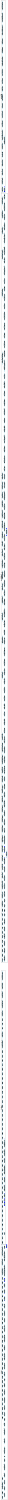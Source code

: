 /* ------------------------------------------------------------ */
/* created with bunch v3 */
/* Objective Function value = 1.2816901408450705*/
/* ------------------------------------------------------------ */

digraph G {
size= "10,10";
rotate = 90;
subgraph cluster0 {
label = "(SS-L1):fubLib";
color = black;
style = bold;

"frmSelecaoProjecao"[label="frmSelecaoProjecao",shape=ellipse,color=lightblue,fontcolor=black,style=filled];
"frmSelecaoCursoOrgao"[label="frmSelecaoCursoOrgao",shape=ellipse,color=lightblue,fontcolor=black,style=filled];
"frmSelecaoDocente"[label="frmSelecaoDocente",shape=ellipse,color=lightblue,fontcolor=black,style=filled];
"frmSelecaoOrgaoCursoMatric"[label="frmSelecaoOrgaoCursoMatric",shape=ellipse,color=lightblue,fontcolor=black,style=filled];
"frmSelecaoDisciplinaTurmaDISLPE"[label="frmSelecaoDisciplinaTurmaDISLPE",shape=ellipse,color=lightblue,fontcolor=black,style=filled];
"frmSelecaoPlanoEnsino"[label="frmSelecaoPlanoEnsino",shape=ellipse,color=lightblue,fontcolor=black,style=filled];
"frmSelecaoOrientadorListagem"[label="frmSelecaoOrientadorListagem",shape=ellipse,color=lightblue,fontcolor=black,style=filled];
"frmSelecaoProfessorPeriodo"[label="frmSelecaoProfessorPeriodo",shape=ellipse,color=lightblue,fontcolor=black,style=filled];
"frmSelecaoCurriculo"[label="frmSelecaoCurriculo",shape=ellipse,color=lightblue,fontcolor=black,style=filled];
"frmTRAALU"[label="frmTRAALU",shape=ellipse,color=lightblue,fontcolor=black,style=filled];
"frmSelecaoOferta"[label="frmSelecaoOferta",shape=ellipse,color=lightblue,fontcolor=black,style=filled];
"frmSelecaoLocalPeriodo"[label="frmSelecaoLocalPeriodo",shape=ellipse,color=lightblue,fontcolor=black,style=filled];
"fubLib"[label="fubLib",shape=ellipse,color=lightblue,fontcolor=black,style=filled];
"frmSelecaoOpcaoPeriodo"[label="frmSelecaoOpcaoPeriodo",shape=ellipse,color=lightblue,fontcolor=black,style=filled];
"frmSelecaoProfessor"[label="frmSelecaoProfessor",shape=ellipse,color=lightblue,fontcolor=black,style=filled];
"frmSelecaoOrgaos"[label="frmSelecaoOrgaos",shape=ellipse,color=lightblue,fontcolor=black,style=filled];
"frmTRAQAP"[label="frmTRAQAP",shape=ellipse,color=lightblue,fontcolor=black,style=filled];
"frmSelecaoPais"[label="frmSelecaoPais",shape=ellipse,color=lightblue,fontcolor=black,style=filled];
"frmSelecaoDisciplinaTurma"[label="frmSelecaoDisciplinaTurma",shape=ellipse,color=lightblue,fontcolor=black,style=filled];
"frmTRAHPE"[label="frmTRAHPE",shape=ellipse,color=lightblue,fontcolor=black,style=filled];
"frmSelecaoOrientador"[label="frmSelecaoOrientador",shape=ellipse,color=lightblue,fontcolor=black,style=filled];
"frmSelecaoOrgaoDiscipAluno"[label="frmSelecaoOrgaoDiscipAluno",shape=ellipse,color=lightblue,fontcolor=black,style=filled];
"Login"[label="Login",shape=ellipse,color=lightblue,fontcolor=black,style=filled];
"frmDADHOM"[label="frmDADHOM",shape=ellipse,color=lightblue,fontcolor=black,style=filled];
"frmSelecaoOpcaoPerForma"[label="frmSelecaoOpcaoPerForma",shape=ellipse,color=lightblue,fontcolor=black,style=filled];
"frmSelecaoPessoas"[label="frmSelecaoPessoas",shape=ellipse,color=lightblue,fontcolor=black,style=filled];
"frmCRRATZ"[label="frmCRRATZ",shape=ellipse,color=lightblue,fontcolor=black,style=filled];
"frmSelecaoOpcao"[label="frmSelecaoOpcao",shape=ellipse,color=lightblue,fontcolor=black,style=filled];
"frmFLULST"[label="frmFLULST",shape=ellipse,color=lightblue,fontcolor=black,style=filled];
"frmCRRCAD"[label="frmCRRCAD",shape=ellipse,color=lightblue,fontcolor=black,style=filled];
"frmFLUCRR"[label="frmFLUCRR",shape=ellipse,color=lightblue,fontcolor=black,style=filled];
"frmPERATZ"[label="frmPERATZ",shape=ellipse,color=lightblue,fontcolor=black,style=filled];
"frmFLUALU"[label="frmFLUALU",shape=ellipse,color=lightblue,fontcolor=black,style=filled];
"frmFLUATZ"[label="frmFLUATZ",shape=ellipse,color=lightblue,fontcolor=black,style=filled];
"frmCFEDES"[label="frmCFEDES",shape=ellipse,color=lightblue,fontcolor=black,style=filled];
"frmCFETOP"[label="frmCFETOP",shape=ellipse,color=lightblue,fontcolor=black,style=filled];
"frmHEALT"[label="frmHEALT",shape=ellipse,color=lightblue,fontcolor=black,style=filled];
"frmSelecaoAluno"[label="frmSelecaoAluno",shape=ellipse,color=lightblue,fontcolor=black,style=filled];
"frmDECCAE"[label="frmDECCAE",shape=ellipse,color=lightblue,fontcolor=black,style=filled];
"frmDADREG"[label="frmDADREG",shape=ellipse,color=lightblue,fontcolor=black,style=filled];
"frmDECCAR"[label="frmDECCAR",shape=ellipse,color=lightblue,fontcolor=black,style=filled];
"frmALUDIP"[label="frmALUDIP",shape=ellipse,color=lightblue,fontcolor=black,style=filled];
"frmPRECR"[label="frmPRECR",shape=ellipse,color=lightblue,fontcolor=black,style=filled];
"frmDADSIT"[label="frmDADSIT",shape=ellipse,color=lightblue,fontcolor=black,style=filled];
"frmDECALR"[label="frmDECALR",shape=ellipse,color=lightblue,fontcolor=black,style=filled];
"Biblioteca.AtualizarMonitoria"[label="Biblioteca.AtualizarMonitoria",shape=ellipse,color=lightblue,fontcolor=black,style=filled];
"Biblioteca.AtualizarFormando"[label="Biblioteca.AtualizarFormando",shape=ellipse,color=lightblue,fontcolor=black,style=filled];
"Biblioteca.GerarAlunoProvavelFormando"[label="Biblioteca.GerarAlunoProvavelFormando",shape=ellipse,color=lightblue,fontcolor=black,style=filled];
"Biblioteca.AbandonarAcompanhamentoAcademico"[label="Biblioteca.AbandonarAcompanhamentoAcademico",shape=ellipse,color=lightblue,fontcolor=black,style=filled];
"Biblioteca.CriarAcompanhamentoAcademico"[label="Biblioteca.CriarAcompanhamentoAcademico",shape=ellipse,color=lightblue,fontcolor=black,style=filled];
"frmLOCEST"[label="frmLOCEST",shape=ellipse,color=lightblue,fontcolor=black,style=filled];
"frmSelecaoProjeto"[label="frmSelecaoProjeto",shape=ellipse,color=lightblue,fontcolor=black,style=filled];
"frmSelecaoLocal"[label="frmSelecaoLocal",shape=ellipse,color=lightblue,fontcolor=black,style=filled];
"frmSelecaoORgao"[label="frmSelecaoORgao",shape=ellipse,color=lightblue,fontcolor=black,style=filled];
"frmTRAIDE"[label="frmTRAIDE",shape=ellipse,color=lightblue,fontcolor=black,style=filled];
"frmCURORG"[label="frmCURORG",shape=ellipse,color=lightblue,fontcolor=black,style=filled];
"frmSelecaoOrgao"[label="frmSelecaoOrgao",shape=ellipse,color=lightblue,fontcolor=black,style=filled];
"frmHEDIS"[label="frmHEDIS",shape=ellipse,color=lightblue,fontcolor=black,style=filled];
"frmDADOP"[label="frmDADOP",shape=ellipse,color=lightblue,fontcolor=black,style=filled];
"frmALUTAC"[label="frmALUTAC",shape=ellipse,color=lightblue,fontcolor=black,style=filled];
"frmSelecaoAlunoOpcaoPeriodo"[label="frmSelecaoAlunoOpcaoPeriodo",shape=ellipse,color=lightblue,fontcolor=black,style=filled];
"frmPREGPE"[label="frmPREGPE",shape=ellipse,color=lightblue,fontcolor=black,style=filled];
"frmALUREL"[label="frmALUREL",shape=ellipse,color=lightblue,fontcolor=black,style=filled];
"frmALUEND"[label="frmALUEND",shape=ellipse,color=lightblue,fontcolor=black,style=filled];
"frmALUNPC"[label="frmALUNPC",shape=ellipse,color=lightblue,fontcolor=black,style=filled];
"frmALUEST"[label="frmALUEST",shape=ellipse,color=lightblue,fontcolor=black,style=filled];
"frmALUCMP"[label="frmALUCMP",shape=ellipse,color=lightblue,fontcolor=black,style=filled];
"frmMATCTU"[label="frmMATCTU",shape=ellipse,color=lightblue,fontcolor=black,style=filled];
"frmALUVES"[label="frmALUVES",shape=ellipse,color=lightblue,fontcolor=black,style=filled];
"frmALUEPN"[label="frmALUEPN",shape=ellipse,color=lightblue,fontcolor=black,style=filled];
"frmALUSEC"[label="frmALUSEC",shape=ellipse,color=lightblue,fontcolor=black,style=filled];
"modSigra"[label="modSigra",shape=ellipse,color=lightblue,fontcolor=black,style=filled];
"frmMATCOL"[label="frmMATCOL",shape=ellipse,color=lightblue,fontcolor=black,style=filled];
"frmALUETQ"[label="frmALUETQ",shape=ellipse,color=lightblue,fontcolor=black,style=filled];
}
subgraph cluster1 {
label = "(SS-L1):fubControl";
color = black;
style = bold;

"Biblioteca.AtualizarTrabalhoFinal"[label="Biblioteca.AtualizarTrabalhoFinal",shape=ellipse,color=lightblue,fontcolor=black,style=filled];
"Biblioteca.AcompanhamentoAcademico"[label="Biblioteca.AcompanhamentoAcademico",shape=ellipse,color=lightblue,fontcolor=black,style=filled];
"frmALUMD"[label="frmALUMD",shape=ellipse,color=lightblue,fontcolor=black,style=filled];
"frmALUEDA"[label="frmALUEDA",shape=ellipse,color=lightblue,fontcolor=black,style=filled];
"frmOCOCC"[label="frmOCOCC",shape=ellipse,color=lightblue,fontcolor=black,style=filled];
"frmALURC"[label="frmALURC",shape=ellipse,color=lightblue,fontcolor=black,style=filled];
"frmIMPIDE"[label="frmIMPIDE",shape=ellipse,color=lightblue,fontcolor=black,style=filled];
"frmCFELST"[label="frmCFELST",shape=ellipse,color=lightblue,fontcolor=black,style=filled];
"frmCURCPL"[label="frmCURCPL",shape=ellipse,color=lightblue,fontcolor=black,style=filled];
"frmDADPES"[label="frmDADPES",shape=ellipse,color=lightblue,fontcolor=black,style=filled];
"frmCURATZ"[label="frmCURATZ",shape=ellipse,color=lightblue,fontcolor=black,style=filled];
"frmCURCPR"[label="frmCURCPR",shape=ellipse,color=lightblue,fontcolor=black,style=filled];
"frmOCOVES"[label="frmOCOVES",shape=ellipse,color=lightblue,fontcolor=black,style=filled];
"frmCURCCV"[label="frmCURCCV",shape=ellipse,color=lightblue,fontcolor=black,style=filled];
"frmMATBLQ"[label="frmMATBLQ",shape=ellipse,color=lightblue,fontcolor=black,style=filled];
"frmDADAPR"[label="frmDADAPR",shape=ellipse,color=lightblue,fontcolor=black,style=filled];
"fubControl"[label="fubControl",shape=ellipse,color=lightblue,fontcolor=black,style=filled];
"frmOCOTGM"[label="frmOCOTGM",shape=ellipse,color=lightblue,fontcolor=black,style=filled];
"frmDADNR"[label="frmDADNR",shape=ellipse,color=lightblue,fontcolor=black,style=filled];
"frmCODDISP"[label="frmCODDISP",shape=ellipse,color=lightblue,fontcolor=black,style=filled];
"frmALUDIS"[label="frmALUDIS",shape=ellipse,color=lightblue,fontcolor=black,style=filled];
"frmOpcao"[label="frmOpcao",shape=ellipse,color=lightblue,fontcolor=black,style=filled];
"frmALUABR"[label="frmALUABR",shape=ellipse,color=lightblue,fontcolor=black,style=filled];
"frmCUREGP"[label="frmCUREGP",shape=ellipse,color=lightblue,fontcolor=black,style=filled];
"frmMATBDC"[label="frmMATBDC",shape=ellipse,color=lightblue,fontcolor=black,style=filled];
"frmOFEANL"[label="frmOFEANL",shape=ellipse,color=lightblue,fontcolor=black,style=filled];
"frmALUQR"[label="frmALUQR",shape=ellipse,color=lightblue,fontcolor=black,style=filled];
"frmALUORI"[label="frmALUORI",shape=ellipse,color=lightblue,fontcolor=black,style=filled];
"frmALUDSF"[label="frmALUDSF",shape=ellipse,color=lightblue,fontcolor=black,style=filled];
"frmALUFUN"[label="frmALUFUN",shape=ellipse,color=lightblue,fontcolor=black,style=filled];
"frmPRECAN"[label="frmPRECAN",shape=ellipse,color=lightblue,fontcolor=black,style=filled];
"frmLIVGRD"[label="frmLIVGRD",shape=ellipse,color=lightblue,fontcolor=black,style=filled];
"frmPREDMD"[label="frmPREDMD",shape=ellipse,color=lightblue,fontcolor=black,style=filled];
"frmDADCPV"[label="frmDADCPV",shape=ellipse,color=lightblue,fontcolor=black,style=filled];
"siacLib"[label="siacLib",shape=ellipse,color=lightblue,fontcolor=black,style=filled];
"frmCRREGE"[label="frmCRREGE",shape=ellipse,color=lightblue,fontcolor=black,style=filled];
"frmPREOCO"[label="frmPREOCO",shape=ellipse,color=lightblue,fontcolor=black,style=filled];
"frmPREDEM"[label="frmPREDEM",shape=ellipse,color=lightblue,fontcolor=black,style=filled];
"frmHEEME"[label="frmHEEME",shape=ellipse,color=lightblue,fontcolor=black,style=filled];
"frmSelecaoDisciplinaOrgao"[label="frmSelecaoDisciplinaOrgao",shape=ellipse,color=lightblue,fontcolor=black,style=filled];
"Biblioteca.AbandonarCurriculo"[label="Biblioteca.AbandonarCurriculo",shape=ellipse,color=lightblue,fontcolor=black,style=filled];
"Biblioteca.AtualizarDominioConexo"[label="Biblioteca.AtualizarDominioConexo",shape=ellipse,color=lightblue,fontcolor=black,style=filled];
"Biblioteca.AtualizarFluxo1"[label="Biblioteca.AtualizarFluxo1",shape=ellipse,color=lightblue,fontcolor=black,style=filled];
"Biblioteca.CursoCadastrado"[label="Biblioteca.CursoCadastrado",shape=ellipse,color=lightblue,fontcolor=black,style=filled];
"Biblioteca.AtualizarApostila"[label="Biblioteca.AtualizarApostila",shape=ellipse,color=lightblue,fontcolor=black,style=filled];
"Biblioteca.AtualizarReserva"[label="Biblioteca.AtualizarReserva",shape=ellipse,color=lightblue,fontcolor=black,style=filled];
"Biblioteca.AtualizarCurso"[label="Biblioteca.AtualizarCurso",shape=ellipse,color=lightblue,fontcolor=black,style=filled];
"Biblioteca.AtualizarEquivalencia"[label="Biblioteca.AtualizarEquivalencia",shape=ellipse,color=lightblue,fontcolor=black,style=filled];
"Biblioteca.OpcaoOk"[label="Biblioteca.OpcaoOk",shape=ellipse,color=lightblue,fontcolor=black,style=filled];
"frmHEATZ"[label="frmHEATZ",shape=ellipse,color=lightblue,fontcolor=black,style=filled];
"frmPRECGP"[label="frmPRECGP",shape=ellipse,color=lightblue,fontcolor=black,style=filled];
"frmOCOTDA"[label="frmOCOTDA",shape=ellipse,color=lightblue,fontcolor=black,style=filled];
"frmOCOACO"[label="frmOCOACO",shape=ellipse,color=lightblue,fontcolor=black,style=filled];
"frmSelecaoAlunoPeriodo"[label="frmSelecaoAlunoPeriodo",shape=ellipse,color=lightblue,fontcolor=black,style=filled];
"frmCUROPC"[label="frmCUROPC",shape=ellipse,color=lightblue,fontcolor=black,style=filled];
"frmALUTGM"[label="frmALUTGM",shape=ellipse,color=lightblue,fontcolor=black,style=filled];
"frmSelecaoCurso"[label="frmSelecaoCurso",shape=ellipse,color=lightblue,fontcolor=black,style=filled];
"frmALUIDE"[label="frmALUIDE",shape=ellipse,color=lightblue,fontcolor=black,style=filled];
"frmCUREVA"[label="frmCUREVA",shape=ellipse,color=lightblue,fontcolor=black,style=filled];
"frmCURRAI"[label="frmCURRAI",shape=ellipse,color=lightblue,fontcolor=black,style=filled];
"frmALUPCC"[label="frmALUPCC",shape=ellipse,color=lightblue,fontcolor=black,style=filled];
"frmCURIEC"[label="frmCURIEC",shape=ellipse,color=lightblue,fontcolor=black,style=filled];
"frmLIVLST"[label="frmLIVLST",shape=ellipse,color=lightblue,fontcolor=black,style=filled];
}
subgraph cluster2 {
label = "(SS-L1):Biblioteca.SiacRotinas";
color = black;
style = bold;

"Biblioteca.AtualizarOferta"[label="Biblioteca.AtualizarOferta",shape=ellipse,color=lightblue,fontcolor=black,style=filled];
"Biblioteca.AtualizarOpcao"[label="Biblioteca.AtualizarOpcao",shape=ellipse,color=lightblue,fontcolor=black,style=filled];
"Biblioteca.OrgaoEnsino"[label="Biblioteca.OrgaoEnsino",shape=ellipse,color=lightblue,fontcolor=black,style=filled];
"Biblioteca.AtualizarReformulacao"[label="Biblioteca.AtualizarReformulacao",shape=ellipse,color=lightblue,fontcolor=black,style=filled];
"Biblioteca.AtualizarExameCurso"[label="Biblioteca.AtualizarExameCurso",shape=ellipse,color=lightblue,fontcolor=black,style=filled];
"Biblioteca.ApropriaCalouros"[label="Biblioteca.ApropriaCalouros",shape=ellipse,color=lightblue,fontcolor=black,style=filled];
"Biblioteca.CancelarPreMatricula"[label="Biblioteca.CancelarPreMatricula",shape=ellipse,color=lightblue,fontcolor=black,style=filled];
"Biblioteca.AtualizarCargaHoraria"[label="Biblioteca.AtualizarCargaHoraria",shape=ellipse,color=lightblue,fontcolor=black,style=filled];
"Biblioteca.DesbloquearAlunos"[label="Biblioteca.DesbloquearAlunos",shape=ellipse,color=lightblue,fontcolor=black,style=filled];
"Biblioteca.AtualizarMencao"[label="Biblioteca.AtualizarMencao",shape=ellipse,color=lightblue,fontcolor=black,style=filled];
"Biblioteca.GerarAlunoProvavelDesligado"[label="Biblioteca.GerarAlunoProvavelDesligado",shape=ellipse,color=lightblue,fontcolor=black,style=filled];
"Biblioteca.AtualizarDesligamento"[label="Biblioteca.AtualizarDesligamento",shape=ellipse,color=lightblue,fontcolor=black,style=filled];
"Biblioteca.AtualizarApropriacaoDadosExAluno"[label="Biblioteca.AtualizarApropriacaoDadosExAluno",shape=ellipse,color=lightblue,fontcolor=black,style=filled];
"Biblioteca.BloquearAlunos"[label="Biblioteca.BloquearAlunos",shape=ellipse,color=lightblue,fontcolor=black,style=filled];
"Biblioteca.GerarOfertaBase"[label="Biblioteca.GerarOfertaBase",shape=ellipse,color=lightblue,fontcolor=black,style=filled];
"Biblioteca.AtualizarLivroDiploma"[label="Biblioteca.AtualizarLivroDiploma",shape=ellipse,color=lightblue,fontcolor=black,style=filled];
"Biblioteca.AtualizarTituloDisciplina"[label="Biblioteca.AtualizarTituloDisciplina",shape=ellipse,color=lightblue,fontcolor=black,style=filled];
"Biblioteca.BloquearAlunosDCS"[label="Biblioteca.BloquearAlunosDCS",shape=ellipse,color=lightblue,fontcolor=black,style=filled];
"Biblioteca.AnulaOferta"[label="Biblioteca.AnulaOferta",shape=ellipse,color=lightblue,fontcolor=black,style=filled];
"Biblioteca.parConteudo"[label="Biblioteca.parConteudo",shape=ellipse,color=lightblue,fontcolor=black,style=filled];
"Biblioteca.AtualizarAlunoOpcao"[label="Biblioteca.AtualizarAlunoOpcao",shape=ellipse,color=lightblue,fontcolor=black,style=filled];
"Biblioteca.AtualizarCursoPolo"[label="Biblioteca.AtualizarCursoPolo",shape=ellipse,color=lightblue,fontcolor=black,style=filled];
"Biblioteca.AtualizarCredenciamento"[label="Biblioteca.AtualizarCredenciamento",shape=ellipse,color=lightblue,fontcolor=black,style=filled];
"frmCRRDIS"[label="frmCRRDIS",shape=ellipse,color=lightblue,fontcolor=black,style=filled];
"frmSelecaoDisciplina"[label="frmSelecaoDisciplina",shape=ellipse,color=lightblue,fontcolor=black,style=filled];
"frmCRRALU"[label="frmCRRALU",shape=ellipse,color=lightblue,fontcolor=black,style=filled];
"frmFLUDIS"[label="frmFLUDIS",shape=ellipse,color=lightblue,fontcolor=black,style=filled];
"Biblioteca.CriarEstatisticaCUREGP"[label="Biblioteca.CriarEstatisticaCUREGP",shape=ellipse,color=lightblue,fontcolor=black,style=filled];
"Biblioteca.CriarFluDis"[label="Biblioteca.CriarFluDis",shape=ellipse,color=lightblue,fontcolor=black,style=filled];
"Biblioteca.CriarPRERES"[label="Biblioteca.CriarPRERES",shape=ellipse,color=lightblue,fontcolor=black,style=filled];
"Biblioteca.CriarCFELST"[label="Biblioteca.CriarCFELST",shape=ellipse,color=lightblue,fontcolor=black,style=filled];
"Biblioteca.AbandonarHorarioProfessor"[label="Biblioteca.AbandonarHorarioProfessor",shape=ellipse,color=lightblue,fontcolor=black,style=filled];
"Biblioteca.FormatarNome"[label="Biblioteca.FormatarNome",shape=ellipse,color=lightblue,fontcolor=black,style=filled];
"Biblioteca.CriarHEQuadroResumo"[label="Biblioteca.CriarHEQuadroResumo",shape=ellipse,color=lightblue,fontcolor=black,style=filled];
"Biblioteca.Biblioteca.AbandonarCompTurma"[label="Biblioteca.Biblioteca.AbandonarCompTurma",shape=ellipse,color=lightblue,fontcolor=black,style=filled];
"Biblioteca.AbandonarTotalDemanda"[label="Biblioteca.AbandonarTotalDemanda",shape=ellipse,color=lightblue,fontcolor=black,style=filled];
"Biblioteca.CriarDESCND"[label="Biblioteca.CriarDESCND",shape=ellipse,color=lightblue,fontcolor=black,style=filled];
"Biblioteca.CriarTRAARQ_GradeCurricular"[label="Biblioteca.CriarTRAARQ_GradeCurricular",shape=ellipse,color=lightblue,fontcolor=black,style=filled];
"Biblioteca.CriarLOCUPL"[label="Biblioteca.CriarLOCUPL",shape=ellipse,color=lightblue,fontcolor=black,style=filled];
"Biblioteca.CriarHEEMI"[label="Biblioteca.CriarHEEMI",shape=ellipse,color=lightblue,fontcolor=black,style=filled];
"Biblioteca.AbandonarALUDSF"[label="Biblioteca.AbandonarALUDSF",shape=ellipse,color=lightblue,fontcolor=black,style=filled];
"Biblioteca.CriarPREDMD"[label="Biblioteca.CriarPREDMD",shape=ellipse,color=lightblue,fontcolor=black,style=filled];
"Biblioteca.AbandonarCargaDocente"[label="Biblioteca.AbandonarCargaDocente",shape=ellipse,color=lightblue,fontcolor=black,style=filled];
"Biblioteca.CriarOFELSTTURMA"[label="Biblioteca.CriarOFELSTTURMA",shape=ellipse,color=lightblue,fontcolor=black,style=filled];
"Biblioteca.CriarHPEGHO"[label="Biblioteca.CriarHPEGHO",shape=ellipse,color=lightblue,fontcolor=black,style=filled];
"Biblioteca.AbandonarDESEPD"[label="Biblioteca.AbandonarDESEPD",shape=ellipse,color=lightblue,fontcolor=black,style=filled];
"Biblioteca.AbandonarHEEMI"[label="Biblioteca.AbandonarHEEMI",shape=ellipse,color=lightblue,fontcolor=black,style=filled];
"Biblioteca.AbandonarTRAARQ_GradeCurricular"[label="Biblioteca.AbandonarTRAARQ_GradeCurricular",shape=ellipse,color=lightblue,fontcolor=black,style=filled];
"Biblioteca.CriarFluCrr"[label="Biblioteca.CriarFluCrr",shape=ellipse,color=lightblue,fontcolor=black,style=filled];
"Biblioteca.GerarTabelaHorario"[label="Biblioteca.GerarTabelaHorario",shape=ellipse,color=lightblue,fontcolor=black,style=filled];
"Biblioteca.CriarOFEDMP"[label="Biblioteca.CriarOFEDMP",shape=ellipse,color=lightblue,fontcolor=black,style=filled];
"Biblioteca.AbandonarOFEFLU"[label="Biblioteca.AbandonarOFEFLU",shape=ellipse,color=lightblue,fontcolor=black,style=filled];
"Biblioteca.CriarTotalDemanda"[label="Biblioteca.CriarTotalDemanda",shape=ellipse,color=lightblue,fontcolor=black,style=filled];
"Biblioteca.ExecOfeLst"[label="Biblioteca.ExecOfeLst",shape=ellipse,color=lightblue,fontcolor=black,style=filled];
"Biblioteca.AbandonarHEscolar"[label="Biblioteca.AbandonarHEscolar",shape=ellipse,color=lightblue,fontcolor=black,style=filled];
"Biblioteca.CriarTRAARQ_Demanda"[label="Biblioteca.CriarTRAARQ_Demanda",shape=ellipse,color=lightblue,fontcolor=black,style=filled];
"Biblioteca.AbandonarCFELST"[label="Biblioteca.AbandonarCFELST",shape=ellipse,color=lightblue,fontcolor=black,style=filled];
"Biblioteca.AbandonarOFELSTDISC"[label="Biblioteca.AbandonarOFELSTDISC",shape=ellipse,color=lightblue,fontcolor=black,style=filled];
"Biblioteca.CriarALUFUN"[label="Biblioteca.CriarALUFUN",shape=ellipse,color=lightblue,fontcolor=black,style=filled];
"Biblioteca.AbandonarTRAARQ_Demanda"[label="Biblioteca.AbandonarTRAARQ_Demanda",shape=ellipse,color=lightblue,fontcolor=black,style=filled];
"Biblioteca.AbandonarFluDis"[label="Biblioteca.AbandonarFluDis",shape=ellipse,color=lightblue,fontcolor=black,style=filled];
"Biblioteca.AbandonarPRERES"[label="Biblioteca.AbandonarPRERES",shape=ellipse,color=lightblue,fontcolor=black,style=filled];
"Biblioteca.AbandonarHeQuadroResumo"[label="Biblioteca.AbandonarHeQuadroResumo",shape=ellipse,color=lightblue,fontcolor=black,style=filled];
"Biblioteca.CriarCargaDocente"[label="Biblioteca.CriarCargaDocente",shape=ellipse,color=lightblue,fontcolor=black,style=filled];
"Biblioteca.CriarOFELSTDISC"[label="Biblioteca.CriarOFELSTDISC",shape=ellipse,color=lightblue,fontcolor=black,style=filled];
"Biblioteca.AbandonarDESCND"[label="Biblioteca.AbandonarDESCND",shape=ellipse,color=lightblue,fontcolor=black,style=filled];
"Biblioteca.CriarMATRAV"[label="Biblioteca.CriarMATRAV",shape=ellipse,color=lightblue,fontcolor=black,style=filled];
"Biblioteca.AbandonarLOCUPL"[label="Biblioteca.AbandonarLOCUPL",shape=ellipse,color=lightblue,fontcolor=black,style=filled];
"Biblioteca.AbandonarDECGHO"[label="Biblioteca.AbandonarDECGHO",shape=ellipse,color=lightblue,fontcolor=black,style=filled];
"Biblioteca.CriarCompTurma"[label="Biblioteca.CriarCompTurma",shape=ellipse,color=lightblue,fontcolor=black,style=filled];
"Biblioteca.AbandonarHPEGHO"[label="Biblioteca.AbandonarHPEGHO",shape=ellipse,color=lightblue,fontcolor=black,style=filled];
"Biblioteca.CriarExameNacionalCursos"[label="Biblioteca.CriarExameNacionalCursos",shape=ellipse,color=lightblue,fontcolor=black,style=filled];
"Biblioteca.AbandonarPREDMD"[label="Biblioteca.AbandonarPREDMD",shape=ellipse,color=lightblue,fontcolor=black,style=filled];
"Biblioteca.SiacRotinas"[label="Biblioteca.SiacRotinas",shape=ellipse,color=lightblue,fontcolor=black,style=filled];
"Biblioteca.CriarEmenta"[label="Biblioteca.CriarEmenta",shape=ellipse,color=lightblue,fontcolor=black,style=filled];
"Biblioteca.AbandonarCUREGP"[label="Biblioteca.AbandonarCUREGP",shape=ellipse,color=lightblue,fontcolor=black,style=filled];
"Biblioteca.AbandonarOFELSTTURMA"[label="Biblioteca.AbandonarOFELSTTURMA",shape=ellipse,color=lightblue,fontcolor=black,style=filled];
"Biblioteca.AbandonarOFEDMP"[label="Biblioteca.AbandonarOFEDMP",shape=ellipse,color=lightblue,fontcolor=black,style=filled];
"Biblioteca.AbandonarALUFUN"[label="Biblioteca.AbandonarALUFUN",shape=ellipse,color=lightblue,fontcolor=black,style=filled];
"Biblioteca.AbandonarFluCrr"[label="Biblioteca.AbandonarFluCrr",shape=ellipse,color=lightblue,fontcolor=black,style=filled];
"Biblioteca.AbandonarFluxo"[label="Biblioteca.AbandonarFluxo",shape=ellipse,color=lightblue,fontcolor=black,style=filled];
"Biblioteca.CriarOFEFLU"[label="Biblioteca.CriarOFEFLU",shape=ellipse,color=lightblue,fontcolor=black,style=filled];
"Biblioteca.CriarHEscolar"[label="Biblioteca.CriarHEscolar",shape=ellipse,color=lightblue,fontcolor=black,style=filled];
"Biblioteca.CriarFluxo"[label="Biblioteca.CriarFluxo",shape=ellipse,color=lightblue,fontcolor=black,style=filled];
"Biblioteca.AbandonarEmenta"[label="Biblioteca.AbandonarEmenta",shape=ellipse,color=lightblue,fontcolor=black,style=filled];
"Biblioteca.CriarDESEPD"[label="Biblioteca.CriarDESEPD",shape=ellipse,color=lightblue,fontcolor=black,style=filled];
"Biblioteca.CriarHorarioProfessor"[label="Biblioteca.CriarHorarioProfessor",shape=ellipse,color=lightblue,fontcolor=black,style=filled];
"Biblioteca.AbandonarDESENC"[label="Biblioteca.AbandonarDESENC",shape=ellipse,color=lightblue,fontcolor=black,style=filled];
"Biblioteca.AbandonarMATRAV"[label="Biblioteca.AbandonarMATRAV",shape=ellipse,color=lightblue,fontcolor=black,style=filled];
"Biblioteca.DisciplinaOk"[label="Biblioteca.DisciplinaOk",shape=ellipse,color=lightblue,fontcolor=black,style=filled];
"Biblioteca.AtualizarPlanoEnsino"[label="Biblioteca.AtualizarPlanoEnsino",shape=ellipse,color=lightblue,fontcolor=black,style=filled];
"Biblioteca.AtualizarBibliografia"[label="Biblioteca.AtualizarBibliografia",shape=ellipse,color=lightblue,fontcolor=black,style=filled];
"Biblioteca.AtualizarEmenta"[label="Biblioteca.AtualizarEmenta",shape=ellipse,color=lightblue,fontcolor=black,style=filled];
"Biblioteca.AtualizarCurriculoCadeia"[label="Biblioteca.AtualizarCurriculoCadeia",shape=ellipse,color=lightblue,fontcolor=black,style=filled];
"Biblioteca.CriarCurriculo"[label="Biblioteca.CriarCurriculo",shape=ellipse,color=lightblue,fontcolor=black,style=filled];
"Biblioteca.AtualizarFluxo"[label="Biblioteca.AtualizarFluxo",shape=ellipse,color=lightblue,fontcolor=black,style=filled];
"Biblioteca.AtualizarCurriculo"[label="Biblioteca.AtualizarCurriculo",shape=ellipse,color=lightblue,fontcolor=black,style=filled];
"frmTRABCE"[label="frmTRABCE",shape=ellipse,color=lightblue,fontcolor=black,style=filled];
"frmPrincipal"[label="frmPrincipal",shape=ellipse,color=lightblue,fontcolor=black,style=filled];
"frmTRAALUNO"[label="frmTRAALUNO",shape=ellipse,color=lightblue,fontcolor=black,style=filled];
"frmTRAADOC"[label="frmTRAADOC",shape=ellipse,color=lightblue,fontcolor=black,style=filled];
"frmTRAARQ"[label="frmTRAARQ",shape=ellipse,color=lightblue,fontcolor=black,style=filled];
"Biblioteca.AtualizarSituacao"[label="Biblioteca.AtualizarSituacao",shape=ellipse,color=lightblue,fontcolor=black,style=filled];
"Biblioteca.AtualizarMateria"[label="Biblioteca.AtualizarMateria",shape=ellipse,color=lightblue,fontcolor=black,style=filled];
"Biblioteca.AtualizarHPeriodo"[label="Biblioteca.AtualizarHPeriodo",shape=ellipse,color=lightblue,fontcolor=black,style=filled];
"Biblioteca.AtualizarAluno"[label="Biblioteca.AtualizarAluno",shape=ellipse,color=lightblue,fontcolor=black,style=filled];
"Biblioteca.AtualizarExaminadorExterno"[label="Biblioteca.AtualizarExaminadorExterno",shape=ellipse,color=lightblue,fontcolor=black,style=filled];
"Biblioteca.TrancarDisciplinanoPeriodo"[label="Biblioteca.TrancarDisciplinanoPeriodo",shape=ellipse,color=lightblue,fontcolor=black,style=filled];
"Biblioteca.SitabLib"[label="Biblioteca.SitabLib",shape=ellipse,color=lightblue,fontcolor=black,style=filled];
"Biblioteca.Inicializar"[label="Biblioteca.Inicializar",shape=ellipse,color=lightblue,fontcolor=black,style=filled];
"Biblioteca.AtualizarTrancamento"[label="Biblioteca.AtualizarTrancamento",shape=ellipse,color=lightblue,fontcolor=black,style=filled];
"Biblioteca.AtualizarDesdobramentoCFE"[label="Biblioteca.AtualizarDesdobramentoCFE",shape=ellipse,color=lightblue,fontcolor=black,style=filled];
"Biblioteca.RetirarHPeriodo"[label="Biblioteca.RetirarHPeriodo",shape=ellipse,color=lightblue,fontcolor=black,style=filled];
"frmPREACE"[label="frmPREACE",shape=ellipse,color=lightblue,fontcolor=black,style=filled];
"frmSelecaoOrgaoPedido"[label="frmSelecaoOrgaoPedido",shape=ellipse,color=lightblue,fontcolor=black,style=filled];
"frmLIVATZ"[label="frmLIVATZ",shape=ellipse,color=lightblue,fontcolor=black,style=filled];
"frmSelecaoAlunoRegistro"[label="frmSelecaoAlunoRegistro",shape=ellipse,color=lightblue,fontcolor=black,style=filled];
"Biblioteca.IntersecaoPeriodo"[label="Biblioteca.IntersecaoPeriodo",shape=ellipse,color=lightblue,fontcolor=black,style=filled];
"Biblioteca.AtualizarPreRequisito"[label="Biblioteca.AtualizarPreRequisito",shape=ellipse,color=lightblue,fontcolor=black,style=filled];
"Biblioteca.AtualizarPrograma"[label="Biblioteca.AtualizarPrograma",shape=ellipse,color=lightblue,fontcolor=black,style=filled];
"Biblioteca.AtualizarCoRequisito"[label="Biblioteca.AtualizarCoRequisito",shape=ellipse,color=lightblue,fontcolor=black,style=filled];
"Biblioteca.AtualizarDisciplina"[label="Biblioteca.AtualizarDisciplina",shape=ellipse,color=lightblue,fontcolor=black,style=filled];
"Biblioteca.AtualizarCursoConvenio"[label="Biblioteca.AtualizarCursoConvenio",shape=ellipse,color=lightblue,fontcolor=black,style=filled];
"Biblioteca.AtualizarTopicosCFE"[label="Biblioteca.AtualizarTopicosCFE",shape=ellipse,color=lightblue,fontcolor=black,style=filled];
"Biblioteca.CursoPeriodoAtual"[label="Biblioteca.CursoPeriodoAtual",shape=ellipse,color=lightblue,fontcolor=black,style=filled];
"Biblioteca.AtualizarCursoPeriodo"[label="Biblioteca.AtualizarCursoPeriodo",shape=ellipse,color=lightblue,fontcolor=black,style=filled];
"frmSelecaoOrgaoPeriodo"[label="frmSelecaoOrgaoPeriodo",shape=ellipse,color=lightblue,fontcolor=black,style=filled];
"frmOCOMON"[label="frmOCOMON",shape=ellipse,color=lightblue,fontcolor=black,style=filled];
"Biblioteca.PeriodoAtual"[label="Biblioteca.PeriodoAtual",shape=ellipse,color=lightblue,fontcolor=black,style=filled];
"Biblioteca.AtualizarPeriodo"[label="Biblioteca.AtualizarPeriodo",shape=ellipse,color=lightblue,fontcolor=black,style=filled];
"Biblioteca.AtualizarIdEstudantil"[label="Biblioteca.AtualizarIdEstudantil",shape=ellipse,color=lightblue,fontcolor=black,style=filled];
"frmDECFPE"[label="frmDECFPE",shape=ellipse,color=lightblue,fontcolor=black,style=filled];
"frmSelecaoAlunoOpcao"[label="frmSelecaoAlunoOpcao",shape=ellipse,color=lightblue,fontcolor=black,style=filled];
"frmDECFOR"[label="frmDECFOR",shape=ellipse,color=lightblue,fontcolor=black,style=filled];
"frmSelecaoOpcaoPer"[label="frmSelecaoOpcaoPer",shape=ellipse,color=lightblue,fontcolor=black,style=filled];
"frmCRRLST"[label="frmCRRLST",shape=ellipse,color=lightblue,fontcolor=black,style=filled];
"frmSelecaoOpcaoData"[label="frmSelecaoOpcaoData",shape=ellipse,color=lightblue,fontcolor=black,style=filled];
"frmOCOENC"[label="frmOCOENC",shape=ellipse,color=lightblue,fontcolor=black,style=filled];
"frmOCOAET"[label="frmOCOAET",shape=ellipse,color=lightblue,fontcolor=black,style=filled];
}
subgraph cluster3 {
label = "(SS-L1):Biblioteca.ScaLib";
color = black;
style = bold;

"Biblioteca.TestarHomonimo"[label="Biblioteca.TestarHomonimo",shape=ellipse,color=lightblue,fontcolor=black,style=filled];
"Biblioteca.GerarLivro"[label="Biblioteca.GerarLivro",shape=ellipse,color=lightblue,fontcolor=black,style=filled];
"Biblioteca.SituacaoFluAluOk"[label="Biblioteca.SituacaoFluAluOk",shape=ellipse,color=lightblue,fontcolor=black,style=filled];
"Biblioteca.AtualizarCalouro"[label="Biblioteca.AtualizarCalouro",shape=ellipse,color=lightblue,fontcolor=black,style=filled];
"Biblioteca.ConfirmarRetirarHistoricoPeriodo"[label="Biblioteca.ConfirmarRetirarHistoricoPeriodo",shape=ellipse,color=lightblue,fontcolor=black,style=filled];
"Biblioteca.ScaLib"[label="Biblioteca.ScaLib",shape=ellipse,color=lightblue,fontcolor=black,style=filled];
"Biblioteca.HEAcompanhamentoAcademico"[label="Biblioteca.HEAcompanhamentoAcademico",shape=ellipse,color=lightblue,fontcolor=black,style=filled];
"Biblioteca.GerarRelacaoNaoRegistrados"[label="Biblioteca.GerarRelacaoNaoRegistrados",shape=ellipse,color=lightblue,fontcolor=black,style=filled];
"Biblioteca.SituacaoPreMatOk"[label="Biblioteca.SituacaoPreMatOk",shape=ellipse,color=lightblue,fontcolor=black,style=filled];
"Biblioteca.ApropriaHpe"[label="Biblioteca.ApropriaHpe",shape=ellipse,color=lightblue,fontcolor=black,style=filled];
"Biblioteca.DesbloquearAluno"[label="Biblioteca.DesbloquearAluno",shape=ellipse,color=lightblue,fontcolor=black,style=filled];
"Biblioteca.AtualizarCreditos"[label="Biblioteca.AtualizarCreditos",shape=ellipse,color=lightblue,fontcolor=black,style=filled];
"Biblioteca.CriarALUABR"[label="Biblioteca.CriarALUABR",shape=ellipse,color=lightblue,fontcolor=black,style=filled];
"Biblioteca.AtualizarFoto"[label="Biblioteca.AtualizarFoto",shape=ellipse,color=lightblue,fontcolor=black,style=filled];
"Biblioteca.CTRLPreMatricula"[label="Biblioteca.CTRLPreMatricula",shape=ellipse,color=lightblue,fontcolor=black,style=filled];
"Biblioteca.AtualizarPedidoReajuste"[label="Biblioteca.AtualizarPedidoReajuste",shape=ellipse,color=lightblue,fontcolor=black,style=filled];
"Biblioteca.CTRLFluAlu"[label="Biblioteca.CTRLFluAlu",shape=ellipse,color=lightblue,fontcolor=black,style=filled];
"Biblioteca.AtualizarOrientador"[label="Biblioteca.AtualizarOrientador",shape=ellipse,color=lightblue,fontcolor=black,style=filled];
"Biblioteca.AtualizarHEscolar"[label="Biblioteca.AtualizarHEscolar",shape=ellipse,color=lightblue,fontcolor=black,style=filled];
"Biblioteca.GerarRelacaoProvaveisDesligados"[label="Biblioteca.GerarRelacaoProvaveisDesligados",shape=ellipse,color=lightblue,fontcolor=black,style=filled];
"Biblioteca.PedidosPreMatricula"[label="Biblioteca.PedidosPreMatricula",shape=ellipse,color=lightblue,fontcolor=black,style=filled];
"Biblioteca.EnfileiraPREGPE"[label="Biblioteca.EnfileiraPREGPE",shape=ellipse,color=lightblue,fontcolor=black,style=filled];
}
"frmSelecaoPessoas" -> "fubLib" [color=blue,font=6];
"frmCODDISP" -> "fubControl" [color=blue,font=6];
"Biblioteca.AtualizarCredenciamento" -> "Biblioteca.ScaLib" [color=blue,font=6];
"Biblioteca.AtualizarCredenciamento" -> "Biblioteca.parConteudo" [color=blue,font=6];
"Biblioteca.CriarHorarioProfessor" -> "Biblioteca.SiacRotinas" [color=blue,font=6];
"Biblioteca.CriarDESEPD" -> "Biblioteca.SiacRotinas" [color=blue,font=6];
"Biblioteca.AtualizarPedidoReajuste" -> "Biblioteca.ScaLib" [color=blue,font=6];
"Biblioteca.AtualizarPedidoReajuste" -> "Biblioteca.SiacRotinas" [color=blue,font=6];
"frmPREDEM" -> "frmSelecaoDisciplinaOrgao" [color=blue,font=6];
"frmPREDEM" -> "fubControl" [color=blue,font=6];
"frmPREDEM" -> "siacLib" [color=blue,font=6];
"frmPREDEM" -> "fubLib" [color=blue,font=6];
"frmPREDEM" -> "modSigra" [color=blue,font=6];
"Biblioteca.AtualizarTituloDisciplina" -> "Biblioteca.ScaLib" [color=blue,font=6];
"Biblioteca.AtualizarTituloDisciplina" -> "Biblioteca.parConteudo" [color=blue,font=6];
"Biblioteca.CriarHEscolar" -> "Biblioteca.SiacRotinas" [color=blue,font=6];
"Biblioteca.CriarOFEFLU" -> "Biblioteca.SiacRotinas" [color=blue,font=6];
"frmALUCMP" -> "fubControl" [color=blue,font=6];
"frmALUCMP" -> "modSigra" [color=blue,font=6];
"frmTRAARQ" -> "fubLib" [color=blue,font=6];
"frmDADAPR" -> "fubControl" [color=blue,font=6];
"frmDADAPR" -> "siacLib" [color=blue,font=6];
"frmDADAPR" -> "fubLib" [color=blue,font=6];
"frmDADAPR" -> "frmSelecaoAluno" [color=blue,font=6];
"frmDADAPR" -> "modSigra" [color=blue,font=6];
"Biblioteca.AtualizarHPeriodo" -> "Biblioteca.SitabLib" [color=blue,font=6];
"Biblioteca.AtualizarHPeriodo" -> "Biblioteca.ScaLib" [color=blue,font=6];
"Biblioteca.AtualizarHPeriodo" -> "Biblioteca.SiacRotinas" [color=blue,font=6];
"frmLIVATZ" -> "frmSelecaoAlunoRegistro" [color=blue,font=6];
"frmLIVATZ" -> "fubControl" [color=blue,font=6];
"frmLIVATZ" -> "fubLib" [color=blue,font=6];
"frmLIVATZ" -> "modSigra" [color=blue,font=6];
"frmCURCCV" -> "fubControl" [color=blue,font=6];
"frmCURCCV" -> "frmSelecaoCurso" [color=blue,font=6];
"frmCURCCV" -> "fubLib" [color=blue,font=6];
"frmCURCCV" -> "siacLib" [color=blue,font=6];
"frmCURCCV" -> "modSigra" [color=blue,font=6];
"frmSelecaoOpcao" -> "fubLib" [color=blue,font=6];
"frmSelecaoPais" -> "fubLib" [color=blue,font=6];
"Biblioteca.AtualizarPrograma" -> "Biblioteca.ScaLib" [color=blue,font=6];
"Biblioteca.AtualizarPrograma" -> "Biblioteca.parConteudo" [color=blue,font=6];
"Biblioteca.AtualizarPrograma" -> "Biblioteca.IntersecaoPeriodo" [color=blue,font=6];
"frmHEATZ" -> "fubControl" [color=blue,font=6];
"frmHEATZ" -> "siacLib" [color=blue,font=6];
"frmHEATZ" -> "fubLib" [color=blue,font=6];
"frmHEATZ" -> "frmSelecaoAlunoPeriodo" [color=blue,font=6];
"frmCRRATZ" -> "fubControl" [color=blue,font=6];
"frmCRRATZ" -> "siacLib" [color=blue,font=6];
"frmCRRATZ" -> "frmSelecaoOpcao" [color=blue,font=6];
"frmCRRATZ" -> "modSigra" [color=blue,font=6];
"Biblioteca.AtualizarCursoPeriodo" -> "Biblioteca.ScaLib" [color=blue,font=6];
"Biblioteca.AtualizarCursoPeriodo" -> "Biblioteca.parConteudo" [color=blue,font=6];
"Biblioteca.AtualizarCursoPeriodo" -> "Biblioteca.CursoPeriodoAtual" [color=blue,font=6];
"Biblioteca.AbandonarCUREGP" -> "Biblioteca.SiacRotinas" [color=blue,font=6];
"frmCFELST" -> "fubControl" [color=blue,font=6];
"frmCFELST" -> "siacLib" [color=blue,font=6];
"frmCFELST" -> "fubLib" [color=blue,font=6];
"frmCFELST" -> "frmSelecaoOrgao" [color=blue,font=6];
"frmCFELST" -> "frmSelecaoOpcao" [color=blue,font=6];
"frmCFELST" -> "modSigra" [color=blue,font=6];
"Biblioteca.AtualizarMencao" -> "Biblioteca.ScaLib" [color=blue,font=6];
"Biblioteca.AtualizarMencao" -> "Biblioteca.parConteudo" [color=blue,font=6];
"Biblioteca.CriarEmenta" -> "Biblioteca.SiacRotinas" [color=blue,font=6];
"frmSelecaoLocal" -> "fubLib" [color=blue,font=6];
"frmOCOMON" -> "fubControl" [color=blue,font=6];
"frmOCOMON" -> "fubLib" [color=blue,font=6];
"frmOCOMON" -> "siacLib" [color=blue,font=6];
"frmOCOMON" -> "frmSelecaoOpcao" [color=blue,font=6];
"frmOCOMON" -> "frmSelecaoOrgaoPeriodo" [color=blue,font=6];
"frmOCOMON" -> "modSigra" [color=blue,font=6];
"Biblioteca.AtualizarCoRequisito" -> "Biblioteca.ScaLib" [color=blue,font=6];
"Biblioteca.AtualizarCoRequisito" -> "Biblioteca.parConteudo" [color=blue,font=6];
"Biblioteca.AtualizarCoRequisito" -> "Biblioteca.IntersecaoPeriodo" [color=blue,font=6];
"Biblioteca.AbandonarHPEGHO" -> "Biblioteca.SiacRotinas" [color=blue,font=6];
"frmPERATZ" -> "fubControl" [color=blue,font=6];
"frmPERATZ" -> "fubLib" [color=blue,font=6];
"frmPERATZ" -> "siacLib" [color=blue,font=6];
"frmPERATZ" -> "frmSelecaoOpcao" [color=blue,font=6];
"frmPERATZ" -> "modSigra" [color=blue,font=6];
"frmFLUCRR" -> "fubControl" [color=blue,font=6];
"frmFLUCRR" -> "siacLib" [color=blue,font=6];
"frmFLUCRR" -> "frmSelecaoOpcao" [color=blue,font=6];
"frmFLUCRR" -> "modSigra" [color=blue,font=6];
"Biblioteca.CancelarPreMatricula" -> "Biblioteca.ScaLib" [color=blue,font=6];
"Biblioteca.CancelarPreMatricula" -> "Biblioteca.parConteudo" [color=blue,font=6];
"Biblioteca.AbandonarDECGHO" -> "Biblioteca.SiacRotinas" [color=blue,font=6];
"Biblioteca.AtualizarPeriodo" -> "Biblioteca.ScaLib" [color=blue,font=6];
"Biblioteca.AtualizarPeriodo" -> "Biblioteca.parConteudo" [color=blue,font=6];
"Biblioteca.AtualizarPeriodo" -> "Biblioteca.PeriodoAtual" [color=blue,font=6];
"frmSelecaoProfessorPeriodo" -> "fubLib" [color=blue,font=6];
"frmSelecaoOrgaoCursoMatric" -> "fubLib" [color=blue,font=6];
"frmALUNPC" -> "fubControl" [color=blue,font=6];
"frmALUNPC" -> "modSigra" [color=blue,font=6];
"frmSelecaoCurso" -> "fubLib" [color=blue,font=6];
"frmSelecaoOrgaoPeriodo" -> "fubLib" [color=blue,font=6];
"Biblioteca.AtualizarExameCurso" -> "Biblioteca.ScaLib" [color=blue,font=6];
"Biblioteca.AtualizarExameCurso" -> "Biblioteca.parConteudo" [color=blue,font=6];
"frmDADOP" -> "fubControl" [color=blue,font=6];
"frmDADOP" -> "siacLib" [color=blue,font=6];
"frmDADOP" -> "fubLib" [color=blue,font=6];
"frmDADOP" -> "frmSelecaoAluno" [color=blue,font=6];
"frmDADOP" -> "modSigra" [color=blue,font=6];
"Biblioteca.AtualizarSituacao" -> "Biblioteca.SitabLib" [color=blue,font=6];
"Biblioteca.AtualizarSituacao" -> "Biblioteca.ScaLib" [color=blue,font=6];
"Biblioteca.AtualizarSituacao" -> "Biblioteca.parConteudo" [color=blue,font=6];
"Biblioteca.RetirarHPeriodo" -> "Biblioteca.SitabLib" [color=blue,font=6];
"Biblioteca.RetirarHPeriodo" -> "Biblioteca.ScaLib" [color=blue,font=6];
"Biblioteca.RetirarHPeriodo" -> "Biblioteca.SiacRotinas" [color=blue,font=6];
"Biblioteca.GerarRelacaoProvaveisDesligados" -> "Biblioteca.ScaLib" [color=blue,font=6];
"Biblioteca.GerarRelacaoProvaveisDesligados" -> "Biblioteca.SiacRotinas" [color=blue,font=6];
"Biblioteca.GerarRelacaoProvaveisDesligados" -> "Biblioteca.parConteudo" [color=blue,font=6];
"frmSelecaoOpcaoPer" -> "fubLib" [color=blue,font=6];
"frmALUPCC" -> "frmSelecaoCurso" [color=blue,font=6];
"frmALUPCC" -> "fubControl" [color=blue,font=6];
"frmALUPCC" -> "modSigra" [color=blue,font=6];
"Biblioteca.AtualizarHEscolar" -> "Biblioteca.ScaLib" [color=blue,font=6];
"Biblioteca.AtualizarHEscolar" -> "Biblioteca.parConteudo" [color=blue,font=6];
"Biblioteca.AbandonarOFELSTDISC" -> "Biblioteca.SiacRotinas" [color=blue,font=6];
"frmOCOENC" -> "fubControl" [color=blue,font=6];
"frmOCOENC" -> "frmSelecaoOpcaoData" [color=blue,font=6];
"frmOCOENC" -> "siacLib" [color=blue,font=6];
"frmOCOENC" -> "fubLib" [color=blue,font=6];
"frmOCOENC" -> "modSigra" [color=blue,font=6];
"frmPRECGP" -> "fubControl" [color=blue,font=6];
"frmPRECGP" -> "fubLib" [color=blue,font=6];
"frmPRECGP" -> "frmSelecaoAlunoPeriodo" [color=blue,font=6];
"Biblioteca.CriarTRAARQ_Demanda" -> "Biblioteca.SiacRotinas" [color=blue,font=6];
"Biblioteca.ExecOfeLst" -> "Biblioteca.SiacRotinas" [color=blue,font=6];
"frmDADNR" -> "fubControl" [color=blue,font=6];
"frmDADNR" -> "fubLib" [color=blue,font=6];
"Biblioteca.AbandonarOFEFLU" -> "Biblioteca.SiacRotinas" [color=blue,font=6];
"Biblioteca.BloquearAlunos" -> "Biblioteca.ScaLib" [color=blue,font=6];
"Biblioteca.BloquearAlunos" -> "Biblioteca.parConteudo" [color=blue,font=6];
"Biblioteca.GerarTabelaHorario" -> "Biblioteca.SiacRotinas" [color=blue,font=6];
"frmDADREG" -> "fubControl" [color=blue,font=6];
"frmDADREG" -> "frmSelecaoOpcao" [color=blue,font=6];
"frmDADREG" -> "frmSelecaoAluno" [color=blue,font=6];
"frmDADREG" -> "modSigra" [color=blue,font=6];
"Biblioteca.OrgaoEnsino" -> "Biblioteca.SitabLib" [color=blue,font=6];
"Biblioteca.AtualizarTrabalhoFinal" -> "Biblioteca.ScaLib" [color=blue,font=6];
"Biblioteca.AtualizarTrabalhoFinal" -> "Biblioteca.parConteudo" [color=blue,font=6];
"Biblioteca.AtualizarTrabalhoFinal" -> "Biblioteca.AbandonarAcompanhamentoAcademico" [color=blue,font=6];
"Biblioteca.AtualizarTrabalhoFinal" -> "Biblioteca.CriarAcompanhamentoAcademico" [color=blue,font=6];
"Biblioteca.AtualizarTrabalhoFinal" -> "Biblioteca.AcompanhamentoAcademico" [color=blue,font=6];
"frmMATBLQ" -> "fubControl" [color=blue,font=6];
"frmMATBLQ" -> "siacLib" [color=blue,font=6];
"frmMATBLQ" -> "fubLib" [color=blue,font=6];
"frmMATBLQ" -> "frmSelecaoAluno" [color=blue,font=6];
"frmMATBLQ" -> "modSigra" [color=blue,font=6];
"frmOCOVES" -> "fubControl" [color=blue,font=6];
"frmOCOVES" -> "fubLib" [color=blue,font=6];
"frmOCOVES" -> "siacLib" [color=blue,font=6];
"frmOCOVES" -> "frmSelecaoAluno" [color=blue,font=6];
"frmOCOVES" -> "modSigra" [color=blue,font=6];
"frmFLUDIS" -> "fubControl" [color=blue,font=6];
"frmFLUDIS" -> "frmSelecaoDisciplina" [color=blue,font=6];
"frmALUTAC" -> "fubControl" [color=blue,font=6];
"frmALUTAC" -> "modSigra" [color=blue,font=6];
"Biblioteca.AtualizarCreditos" -> "Biblioteca.ScaLib" [color=blue,font=6];
"Biblioteca.AtualizarCreditos" -> "Biblioteca.parConteudo" [color=blue,font=6];
"frmCFETOP" -> "fubControl" [color=blue,font=6];
"frmCFETOP" -> "siacLib" [color=blue,font=6];
"frmCFETOP" -> "frmSelecaoOpcao" [color=blue,font=6];
"frmCFETOP" -> "modSigra" [color=blue,font=6];
"frmALUETQ" -> "fubControl" [color=blue,font=6];
"frmALUETQ" -> "modSigra" [color=blue,font=6];
"Biblioteca.AbandonarHEEMI" -> "Biblioteca.SiacRotinas" [color=blue,font=6];
"Biblioteca.CriarHPEGHO" -> "Biblioteca.SiacRotinas" [color=blue,font=6];
"frmSelecaoProfessor" -> "fubLib" [color=blue,font=6];
"Biblioteca.DesbloquearAlunos" -> "Biblioteca.ScaLib" [color=blue,font=6];
"Biblioteca.DesbloquearAlunos" -> "Biblioteca.parConteudo" [color=blue,font=6];
"Biblioteca.AbandonarALUDSF" -> "Biblioteca.SiacRotinas" [color=blue,font=6];
"frmPRECR" -> "fubControl" [color=blue,font=6];
"frmPRECR" -> "siacLib" [color=blue,font=6];
"frmPRECR" -> "fubLib" [color=blue,font=6];
"frmPRECR" -> "frmSelecaoAluno" [color=blue,font=6];
"frmPRECR" -> "modSigra" [color=blue,font=6];
"Biblioteca.AtualizarCargaHoraria" -> "Biblioteca.ScaLib" [color=blue,font=6];
"Biblioteca.AtualizarCargaHoraria" -> "Biblioteca.parConteudo" [color=blue,font=6];
"frmTRAADOC" -> "fubLib" [color=blue,font=6];
"frmTRAALU" -> "fubLib" [color=blue,font=6];
"frmALUEST" -> "fubControl" [color=blue,font=6];
"frmALUEST" -> "modSigra" [color=blue,font=6];
"frmSelecaoOrientadorListagem" -> "fubLib" [color=blue,font=6];
"frmSelecaoDisciplinaTurmaDISLPE" -> "fubLib" [color=blue,font=6];
"Biblioteca.SituacaoFluAluOk" -> "Biblioteca.ScaLib" [color=blue,font=6];
"Biblioteca.Biblioteca.AbandonarCompTurma" -> "Biblioteca.SiacRotinas" [color=blue,font=6];
"frmSelecaoDocente" -> "fubLib" [color=blue,font=6];
"Biblioteca.AtualizarReformulacao" -> "Biblioteca.ScaLib" [color=blue,font=6];
"Biblioteca.AtualizarReformulacao" -> "Biblioteca.parConteudo" [color=blue,font=6];
"Biblioteca.CriarPRERES" -> "Biblioteca.SiacRotinas" [color=blue,font=6];
"frmPREOCO" -> "fubControl" [color=blue,font=6];
"frmPREOCO" -> "siacLib" [color=blue,font=6];
"frmPREOCO" -> "fubLib" [color=blue,font=6];
"frmPREOCO" -> "modSigra" [color=blue,font=6];
"frmLIVLST" -> "frmSelecaoCurso" [color=blue,font=6];
"frmLIVLST" -> "fubLib" [color=blue,font=6];
"frmLIVLST" -> "modSigra" [color=blue,font=6];
"frmDADHOM" -> "fubLib" [color=blue,font=6];
"frmALUSEC" -> "fubLib" [color=blue,font=6];
"frmALUSEC" -> "modSigra" [color=blue,font=6];
"Biblioteca.AtualizarCursoPolo" -> "Biblioteca.ScaLib" [color=blue,font=6];
"Biblioteca.AtualizarCursoPolo" -> "Biblioteca.parConteudo" [color=blue,font=6];
"frmCRRLST" -> "siacLib" [color=blue,font=6];
"frmCRRLST" -> "frmSelecaoOpcaoPer" [color=blue,font=6];
"frmCRRLST" -> "modSigra" [color=blue,font=6];
"Biblioteca.AnulaOferta" -> "Biblioteca.ScaLib" [color=blue,font=6];
"Biblioteca.AnulaOferta" -> "Biblioteca.parConteudo" [color=blue,font=6];
"frmCURRAI" -> "fubControl" [color=blue,font=6];
"frmCURRAI" -> "frmSelecaoCurso" [color=blue,font=6];
"frmCURRAI" -> "fubLib" [color=blue,font=6];
"frmCURRAI" -> "modSigra" [color=blue,font=6];
"frmSelecaoOrgao" -> "fubLib" [color=blue,font=6];
"frmCRRCAD" -> "fubControl" [color=blue,font=6];
"frmCRRCAD" -> "siacLib" [color=blue,font=6];
"frmCRRCAD" -> "frmSelecaoOpcao" [color=blue,font=6];
"frmCRRCAD" -> "modSigra" [color=blue,font=6];
"frmDECFPE" -> "fubControl" [color=blue,font=6];
"frmDECFPE" -> "frmSelecaoAlunoOpcao" [color=blue,font=6];
"frmDECFPE" -> "modSigra" [color=blue,font=6];
"frmHEEME" -> "frmSelecaoDisciplinaOrgao" [color=blue,font=6];
"frmHEEME" -> "fubControl" [color=blue,font=6];
"frmHEEME" -> "fubLib" [color=blue,font=6];
"frmHEEME" -> "modSigra" [color=blue,font=6];
"frmTRAHPE" -> "fubControl" [color=blue,font=6];
"frmTRAHPE" -> "fubLib" [color=blue,font=6];
"Biblioteca.AbandonarFluCrr" -> "Biblioteca.SiacRotinas" [color=blue,font=6];
"frmSelecaoOpcaoData" -> "fubLib" [color=blue,font=6];
"frmOFEANL" -> "fubControl" [color=blue,font=6];
"frmOFEANL" -> "fubLib" [color=blue,font=6];
"frmOFEANL" -> "siacLib" [color=blue,font=6];
"frmOFEANL" -> "modSigra" [color=blue,font=6];
"frmDECFOR" -> "fubControl" [color=blue,font=6];
"frmDECFOR" -> "frmSelecaoAlunoOpcao" [color=blue,font=6];
"frmDECFOR" -> "modSigra" [color=blue,font=6];
"frmCUREGP" -> "fubControl" [color=blue,font=6];
"frmCUREGP" -> "frmSelecaoCurso" [color=blue,font=6];
"frmCUREGP" -> "fubLib" [color=blue,font=6];
"frmCUREGP" -> "siacLib" [color=blue,font=6];
"frmCUREGP" -> "modSigra" [color=blue,font=6];
"Biblioteca.AtualizarCurriculo" -> "Biblioteca.CriarCurriculo" [color=blue,font=6];
"Biblioteca.AtualizarCurriculo" -> "Biblioteca.ScaLib" [color=blue,font=6];
"Biblioteca.AtualizarCurriculo" -> "Biblioteca.parConteudo" [color=blue,font=6];
"Biblioteca.AtualizarCurriculo" -> "Biblioteca.AbandonarCurriculo" [color=blue,font=6];
"Biblioteca.AtualizarCursoConvenio" -> "Biblioteca.ScaLib" [color=blue,font=6];
"Biblioteca.AtualizarCursoConvenio" -> "Biblioteca.parConteudo" [color=blue,font=6];
"Biblioteca.AtualizarCursoConvenio" -> "Biblioteca.IntersecaoPeriodo" [color=blue,font=6];
"frmHEALT" -> "fubControl" [color=blue,font=6];
"frmHEALT" -> "fubLib" [color=blue,font=6];
"frmHEALT" -> "frmSelecaoAluno" [color=blue,font=6];
"frmHEALT" -> "modSigra" [color=blue,font=6];
"frmCRRALU" -> "fubControl" [color=blue,font=6];
"frmCRRALU" -> "frmSelecaoDisciplina" [color=blue,font=6];
"frmCRRALU" -> "modSigra" [color=blue,font=6];
"Biblioteca.AtualizarOpcao" -> "Biblioteca.SitabLib" [color=blue,font=6];
"Biblioteca.AtualizarOpcao" -> "Biblioteca.OrgaoEnsino" [color=blue,font=6];
"Biblioteca.AtualizarOpcao" -> "Biblioteca.ScaLib" [color=blue,font=6];
"Biblioteca.AtualizarOpcao" -> "Biblioteca.parConteudo" [color=blue,font=6];
"Biblioteca.AtualizarOpcao" -> "Biblioteca.IntersecaoPeriodo" [color=blue,font=6];
"Biblioteca.GerarAlunoProvavelDesligado" -> "Biblioteca.ScaLib" [color=blue,font=6];
"Biblioteca.GerarAlunoProvavelDesligado" -> "Biblioteca.parConteudo" [color=blue,font=6];
"frmTRABCE" -> "fubLib" [color=blue,font=6];
"frmALUEPN" -> "modSigra" [color=blue,font=6];
"Biblioteca.AtualizarEmenta" -> "Biblioteca.ScaLib" [color=blue,font=6];
"Biblioteca.AtualizarEmenta" -> "Biblioteca.parConteudo" [color=blue,font=6];
"Biblioteca.AtualizarEmenta" -> "Biblioteca.IntersecaoPeriodo" [color=blue,font=6];
"Biblioteca.AtualizarEmenta" -> "Biblioteca.DisciplinaOk" [color=blue,font=6];
"Biblioteca.SituacaoPreMatOk" -> "Biblioteca.ScaLib" [color=blue,font=6];
"frmCURORG" -> "fubControl" [color=blue,font=6];
"frmCURORG" -> "fubLib" [color=blue,font=6];
"frmCURORG" -> "frmSelecaoOrgao" [color=blue,font=6];
"Biblioteca.CriarExameNacionalCursos" -> "Biblioteca.SiacRotinas" [color=blue,font=6];
"frmPRECAN" -> "fubControl" [color=blue,font=6];
"frmPRECAN" -> "siacLib" [color=blue,font=6];
"frmPRECAN" -> "fubLib" [color=blue,font=6];
"Biblioteca.AbandonarCurriculo" -> "Biblioteca.SiacRotinas" [color=blue,font=6];
"Biblioteca.CriarCompTurma" -> "Biblioteca.SiacRotinas" [color=blue,font=6];
"frmOCOCC" -> "fubControl" [color=blue,font=6];
"frmOCOCC" -> "siacLib" [color=blue,font=6];
"frmOCOCC" -> "fubLib" [color=blue,font=6];
"frmOCOCC" -> "frmSelecaoAluno" [color=blue,font=6];
"frmOCOCC" -> "modSigra" [color=blue,font=6];
"frmSelecaoCurriculo" -> "fubLib" [color=blue,font=6];
"Biblioteca.AtualizarReserva" -> "Biblioteca.ScaLib" [color=blue,font=6];
"Biblioteca.AtualizarReserva" -> "Biblioteca.parConteudo" [color=blue,font=6];
"Biblioteca.AtualizarReserva" -> "Biblioteca.CursoCadastrado" [color=blue,font=6];
"frmSelecaoAlunoOpcaoPeriodo" -> "fubLib" [color=blue,font=6];
"frmSelecaoAlunoOpcaoPeriodo" -> "modSigra" [color=blue,font=6];
"Biblioteca.CriarMATRAV" -> "Biblioteca.SiacRotinas" [color=blue,font=6];
"Biblioteca.AbandonarDESCND" -> "Biblioteca.SiacRotinas" [color=blue,font=6];
"Biblioteca.TestarHomonimo" -> "Biblioteca.ScaLib" [color=blue,font=6];
"Biblioteca.TestarHomonimo" -> "Biblioteca.SiacRotinas" [color=blue,font=6];
"frmSelecaoCursoOrgao" -> "fubLib" [color=blue,font=6];
"frmSelecaoProjecao" -> "fubLib" [color=blue,font=6];
"Biblioteca.AtualizarFormando" -> "Biblioteca.ScaLib" [color=blue,font=6];
"Biblioteca.AtualizarFormando" -> "Biblioteca.parConteudo" [color=blue,font=6];
"Biblioteca.AtualizarFormando" -> "Biblioteca.AbandonarAcompanhamentoAcademico" [color=blue,font=6];
"Biblioteca.AtualizarFormando" -> "Biblioteca.CriarAcompanhamentoAcademico" [color=blue,font=6];
"frmCURIEC" -> "fubControl" [color=blue,font=6];
"frmCURIEC" -> "frmSelecaoCurso" [color=blue,font=6];
"frmCURIEC" -> "fubLib" [color=blue,font=6];
"frmCURIEC" -> "modSigra" [color=blue,font=6];
"Biblioteca.AbandonarHeQuadroResumo" -> "Biblioteca.SiacRotinas" [color=blue,font=6];
"Biblioteca.AbandonarPRERES" -> "Biblioteca.SiacRotinas" [color=blue,font=6];
"Biblioteca.AbandonarFluDis" -> "Biblioteca.SiacRotinas" [color=blue,font=6];
"Biblioteca.AtualizarOrientador" -> "Biblioteca.ScaLib" [color=blue,font=6];
"Biblioteca.CTRLFluAlu" -> "Biblioteca.ScaLib" [color=blue,font=6];
"Biblioteca.AtualizarDominioConexo" -> "Biblioteca.CriarCurriculo" [color=blue,font=6];
"Biblioteca.AtualizarDominioConexo" -> "Biblioteca.ScaLib" [color=blue,font=6];
"Biblioteca.AtualizarDominioConexo" -> "Biblioteca.parConteudo" [color=blue,font=6];
"Biblioteca.AtualizarDominioConexo" -> "Biblioteca.AbandonarCurriculo" [color=blue,font=6];
"Biblioteca.BloquearAlunosDCS" -> "Biblioteca.ScaLib" [color=blue,font=6];
"Biblioteca.BloquearAlunosDCS" -> "Biblioteca.parConteudo" [color=blue,font=6];
"Biblioteca.AbandonarHEscolar" -> "Biblioteca.SiacRotinas" [color=blue,font=6];
"Biblioteca.CriarTotalDemanda" -> "Biblioteca.SiacRotinas" [color=blue,font=6];
"Biblioteca.AtualizarCurso" -> "Biblioteca.SitabLib" [color=blue,font=6];
"Biblioteca.AtualizarCurso" -> "Biblioteca.OrgaoEnsino" [color=blue,font=6];
"Biblioteca.AtualizarCurso" -> "Biblioteca.ScaLib" [color=blue,font=6];
"Biblioteca.AtualizarCurso" -> "Biblioteca.parConteudo" [color=blue,font=6];
"Biblioteca.AtualizarCurso" -> "Biblioteca.OpcaoOk" [color=blue,font=6];
"Biblioteca.AtualizarCurso" -> "Biblioteca.IntersecaoPeriodo" [color=blue,font=6];
"Biblioteca.CriarOFEDMP" -> "Biblioteca.SiacRotinas" [color=blue,font=6];
"Biblioteca.AtualizarTopicosCFE" -> "Biblioteca.SitabLib" [color=blue,font=6];
"Biblioteca.AtualizarTopicosCFE" -> "Biblioteca.ScaLib" [color=blue,font=6];
"Biblioteca.AtualizarTopicosCFE" -> "Biblioteca.parConteudo" [color=blue,font=6];
"Biblioteca.AtualizarTopicosCFE" -> "Biblioteca.IntersecaoPeriodo" [color=blue,font=6];
"frmALUEND" -> "fubControl" [color=blue,font=6];
"frmALUEND" -> "modSigra" [color=blue,font=6];
"Biblioteca.CriarFluCrr" -> "Biblioteca.SiacRotinas" [color=blue,font=6];
"frmSelecaoAlunoPeriodo" -> "fubLib" [color=blue,font=6];
"frmSelecaoAlunoPeriodo" -> "modSigra" [color=blue,font=6];
"frmCUROPC" -> "fubControl" [color=blue,font=6];
"frmCUROPC" -> "frmSelecaoCurso" [color=blue,font=6];
"frmCUROPC" -> "fubLib" [color=blue,font=6];
"Biblioteca.AtualizarDisciplina" -> "Biblioteca.ScaLib" [color=blue,font=6];
"Biblioteca.AtualizarDisciplina" -> "Biblioteca.parConteudo" [color=blue,font=6];
"Biblioteca.AtualizarDisciplina" -> "Biblioteca.IntersecaoPeriodo" [color=blue,font=6];
"frmSelecaoDisciplinaTurma" -> "fubLib" [color=blue,font=6];
"frmCURCPR" -> "fubControl" [color=blue,font=6];
"frmCURCPR" -> "frmSelecaoCurso" [color=blue,font=6];
"frmCURCPR" -> "fubLib" [color=blue,font=6];
"frmCURCPR" -> "siacLib" [color=blue,font=6];
"frmCURCPR" -> "modSigra" [color=blue,font=6];
"Biblioteca.DesbloquearAluno" -> "Biblioteca.ScaLib" [color=blue,font=6];
"Biblioteca.DesbloquearAluno" -> "Biblioteca.parConteudo" [color=blue,font=6];
"Biblioteca.AtualizarPreRequisito" -> "Biblioteca.ScaLib" [color=blue,font=6];
"Biblioteca.AtualizarPreRequisito" -> "Biblioteca.parConteudo" [color=blue,font=6];
"Biblioteca.AtualizarPreRequisito" -> "Biblioteca.IntersecaoPeriodo" [color=blue,font=6];
"Biblioteca.AtualizarPreRequisito" -> "Biblioteca.DisciplinaOk" [color=blue,font=6];
"frmFLUATZ" -> "fubControl" [color=blue,font=6];
"frmFLUATZ" -> "siacLib" [color=blue,font=6];
"frmFLUATZ" -> "frmSelecaoOpcao" [color=blue,font=6];
"frmFLUATZ" -> "modSigra" [color=blue,font=6];
"frmCURCPL" -> "fubControl" [color=blue,font=6];
"frmCURCPL" -> "frmSelecaoCurso" [color=blue,font=6];
"frmCURCPL" -> "fubLib" [color=blue,font=6];
"frmCURCPL" -> "siacLib" [color=blue,font=6];
"frmCURCPL" -> "modSigra" [color=blue,font=6];
"frmDADCPV" -> "fubControl" [color=blue,font=6];
"frmDADCPV" -> "siacLib" [color=blue,font=6];
"frmDADCPV" -> "fubLib" [color=blue,font=6];
"frmDADCPV" -> "modSigra" [color=blue,font=6];
"frmOCOAET" -> "fubControl" [color=blue,font=6];
"frmOCOAET" -> "frmSelecaoOpcaoData" [color=blue,font=6];
"frmOCOAET" -> "siacLib" [color=blue,font=6];
"frmOCOAET" -> "fubLib" [color=blue,font=6];
"frmOCOAET" -> "modSigra" [color=blue,font=6];
"frmSelecaoOpcaoPeriodo" -> "fubLib" [color=blue,font=6];
"Biblioteca.AtualizarApostila" -> "Biblioteca.ScaLib" [color=blue,font=6];
"Biblioteca.AtualizarApostila" -> "Biblioteca.parConteudo" [color=blue,font=6];
"Biblioteca.AtualizarApostila" -> "Biblioteca.CursoCadastrado" [color=blue,font=6];
"Biblioteca.CriarPREDMD" -> "Biblioteca.SiacRotinas" [color=blue,font=6];
"frmALUVES" -> "modSigra" [color=blue,font=6];
"Biblioteca.AtualizarExaminadorExterno" -> "Biblioteca.SitabLib" [color=blue,font=6];
"Biblioteca.AtualizarExaminadorExterno" -> "Biblioteca.ScaLib" [color=blue,font=6];
"Biblioteca.AtualizarExaminadorExterno" -> "Biblioteca.parConteudo" [color=blue,font=6];
"Biblioteca.CriarCurriculo" -> "Biblioteca.SiacRotinas" [color=blue,font=6];
"frmSelecaoLocalPeriodo" -> "fubLib" [color=blue,font=6];
"frmALUDSF" -> "fubControl" [color=blue,font=6];
"frmALUDSF" -> "fubLib" [color=blue,font=6];
"frmALUDSF" -> "siacLib" [color=blue,font=6];
"frmALUDSF" -> "modSigra" [color=blue,font=6];
"Biblioteca.ApropriaCalouros" -> "Biblioteca.ScaLib" [color=blue,font=6];
"Biblioteca.ApropriaCalouros" -> "Biblioteca.parConteudo" [color=blue,font=6];
"Biblioteca.CriarHEEMI" -> "Biblioteca.SiacRotinas" [color=blue,font=6];
"frmMATBDC" -> "fubControl" [color=blue,font=6];
"frmMATBDC" -> "siacLib" [color=blue,font=6];
"frmMATBDC" -> "fubLib" [color=blue,font=6];
"frmMATBDC" -> "modSigra" [color=blue,font=6];
"frmALUREL" -> "fubControl" [color=blue,font=6];
"frmALUREL" -> "modSigra" [color=blue,font=6];
"Biblioteca.CriarLOCUPL" -> "Biblioteca.SiacRotinas" [color=blue,font=6];
"Biblioteca.AtualizarPlanoEnsino" -> "Biblioteca.ScaLib" [color=blue,font=6];
"Biblioteca.AtualizarPlanoEnsino" -> "Biblioteca.parConteudo" [color=blue,font=6];
"Biblioteca.AtualizarPlanoEnsino" -> "Biblioteca.IntersecaoPeriodo" [color=blue,font=6];
"Biblioteca.AtualizarPlanoEnsino" -> "Biblioteca.DisciplinaOk" [color=blue,font=6];
"Biblioteca.CriarDESCND" -> "Biblioteca.SiacRotinas" [color=blue,font=6];
"Biblioteca.AbandonarTotalDemanda" -> "Biblioteca.SiacRotinas" [color=blue,font=6];
"Biblioteca.CriarHEQuadroResumo" -> "Biblioteca.SiacRotinas" [color=blue,font=6];
"frmTRAIDE" -> "fubControl" [color=blue,font=6];
"frmTRAIDE" -> "frmSelecaoOrgao" [color=blue,font=6];
"frmCRREGE" -> "fubControl" [color=blue,font=6];
"frmCRREGE" -> "siacLib" [color=blue,font=6];
"frmCRREGE" -> "modSigra" [color=blue,font=6];
"Biblioteca.CriarFluDis" -> "Biblioteca.SiacRotinas" [color=blue,font=6];
"Biblioteca.CriarEstatisticaCUREGP" -> "Biblioteca.SiacRotinas" [color=blue,font=6];
"Biblioteca.AtualizarFluxo1" -> "Biblioteca.AbandonarCurriculo" [color=blue,font=6];
"Biblioteca.AbandonarMATRAV" -> "Biblioteca.SiacRotinas" [color=blue,font=6];
"frmOCOACO" -> "fubControl" [color=blue,font=6];
"frmOCOACO" -> "siacLib" [color=blue,font=6];
"frmOCOACO" -> "fubLib" [color=blue,font=6];
"frmOCOACO" -> "modSigra" [color=blue,font=6];
"frmOCOACO" -> "frmSelecaoAlunoPeriodo" [color=blue,font=6];
"frmSelecaoDisciplinaOrgao" -> "fubLib" [color=blue,font=6];
"frmLIVGRD" -> "fubControl" [color=blue,font=6];
"frmLIVGRD" -> "siacLib" [color=blue,font=6];
"frmLIVGRD" -> "fubLib" [color=blue,font=6];
"frmLIVGRD" -> "modSigra" [color=blue,font=6];
"frmMATCTU" -> "fubControl" [color=blue,font=6];
"frmMATCTU" -> "fubLib" [color=blue,font=6];
"frmMATCTU" -> "modSigra" [color=blue,font=6];
"frmLOCEST" -> "frmSelecaoORgao" [color=blue,font=6];
"frmLOCEST" -> "fubControl" [color=blue,font=6];
"frmLOCEST" -> "frmSelecaoLocal" [color=blue,font=6];
"frmLOCEST" -> "fubLib" [color=blue,font=6];
"frmLOCEST" -> "modSigra" [color=blue,font=6];
"frmLOCEST" -> "frmSelecaoProjeto" [color=blue,font=6];
"Biblioteca.AtualizarCurriculoCadeia" -> "Biblioteca.CriarCurriculo" [color=blue,font=6];
"Biblioteca.AtualizarCurriculoCadeia" -> "Biblioteca.ScaLib" [color=blue,font=6];
"Biblioteca.AtualizarCurriculoCadeia" -> "Biblioteca.parConteudo" [color=blue,font=6];
"Biblioteca.AtualizarCurriculoCadeia" -> "Biblioteca.AbandonarCurriculo" [color=blue,font=6];
"Biblioteca.AtualizarAluno" -> "Biblioteca.SitabLib" [color=blue,font=6];
"Biblioteca.AtualizarAluno" -> "Biblioteca.ScaLib" [color=blue,font=6];
"Biblioteca.AtualizarAluno" -> "Biblioteca.SiacRotinas" [color=blue,font=6];
"Biblioteca.CTRLPreMatricula" -> "Biblioteca.ScaLib" [color=blue,font=6];
"frmSelecaoOrgaoDiscipAluno" -> "fubLib" [color=blue,font=6];
"frmOCOTGM" -> "fubControl" [color=blue,font=6];
"frmOCOTGM" -> "fubLib" [color=blue,font=6];
"frmOCOTGM" -> "siacLib" [color=blue,font=6];
"frmOCOTGM" -> "frmSelecaoAluno" [color=blue,font=6];
"frmOCOTGM" -> "modSigra" [color=blue,font=6];
"Biblioteca.AbandonarFluxo" -> "Biblioteca.SiacRotinas" [color=blue,font=6];
"Biblioteca.AbandonarALUFUN" -> "Biblioteca.SiacRotinas" [color=blue,font=6];
"Biblioteca.AbandonarOFEDMP" -> "Biblioteca.SiacRotinas" [color=blue,font=6];
"frmPrincipal" -> "frmTRABCE" [color=blue,font=6];
"frmPrincipal" -> "frmTRAARQ" [color=blue,font=6];
"frmPrincipal" -> "frmTRAHPE" [color=blue,font=6];
"frmPrincipal" -> "frmTRAADOC" [color=blue,font=6];
"frmPrincipal" -> "fubLib" [color=blue,font=6];
"frmPrincipal" -> "frmTRAIDE" [color=blue,font=6];
"frmPrincipal" -> "frmTRAALUNO" [color=blue,font=6];
"frmPrincipal" -> "modSigra" [color=blue,font=6];
"Biblioteca.AtualizarMonitoria" -> "Biblioteca.ScaLib" [color=blue,font=6];
"Biblioteca.AtualizarMonitoria" -> "Biblioteca.parConteudo" [color=blue,font=6];
"Biblioteca.AtualizarMonitoria" -> "Biblioteca.AbandonarAcompanhamentoAcademico" [color=blue,font=6];
"Biblioteca.AtualizarMonitoria" -> "Biblioteca.CriarAcompanhamentoAcademico" [color=blue,font=6];
"frmTRAQAP" -> "fubLib" [color=blue,font=6];
"frmCFEDES" -> "fubControl" [color=blue,font=6];
"frmCFEDES" -> "frmSelecaoOpcao" [color=blue,font=6];
"frmCFEDES" -> "siacLib" [color=blue,font=6];
"frmCFEDES" -> "fubLib" [color=blue,font=6];
"frmCFEDES" -> "modSigra" [color=blue,font=6];
"Biblioteca.AbandonarOFELSTTURMA" -> "Biblioteca.SiacRotinas" [color=blue,font=6];
"Biblioteca.AtualizarTrancamento" -> "Biblioteca.SitabLib" [color=blue,font=6];
"Biblioteca.AtualizarTrancamento" -> "Biblioteca.ScaLib" [color=blue,font=6];
"Biblioteca.AtualizarTrancamento" -> "Biblioteca.SiacRotinas" [color=blue,font=6];
"Biblioteca.CriarAcompanhamentoAcademico" -> "Biblioteca.SiacRotinas" [color=blue,font=6];
"frmDADPES" -> "fubControl" [color=blue,font=6];
"frmDADPES" -> "siacLib" [color=blue,font=6];
"frmDADPES" -> "fubLib" [color=blue,font=6];
"frmDADPES" -> "frmSelecaoAluno" [color=blue,font=6];
"frmDADPES" -> "modSigra" [color=blue,font=6];
"Biblioteca.ApropriaHpe" -> "Biblioteca.ScaLib" [color=blue,font=6];
"Biblioteca.ApropriaHpe" -> "Biblioteca.parConteudo" [color=blue,font=6];
"frmPREDMD" -> "fubControl" [color=blue,font=6];
"frmPREDMD" -> "siacLib" [color=blue,font=6];
"frmPREDMD" -> "fubLib" [color=blue,font=6];
"frmPREDMD" -> "modSigra" [color=blue,font=6];
"frmSelecaoDisciplina" -> "fubLib" [color=blue,font=6];
"frmDECCAR" -> "fubControl" [color=blue,font=6];
"frmDECCAR" -> "frmSelecaoAluno" [color=blue,font=6];
"frmDECCAR" -> "modSigra" [color=blue,font=6];
"frmALURC" -> "fubControl" [color=blue,font=6];
"frmALURC" -> "fubLib" [color=blue,font=6];
"Biblioteca.AbandonarPREDMD" -> "Biblioteca.SiacRotinas" [color=blue,font=6];
"frmDECCAE" -> "fubControl" [color=blue,font=6];
"frmDECCAE" -> "frmSelecaoAluno" [color=blue,font=6];
"frmDECCAE" -> "modSigra" [color=blue,font=6];
"frmALUQR" -> "fubControl" [color=blue,font=6];
"frmALUQR" -> "siacLib" [color=blue,font=6];
"frmALUQR" -> "modSigra" [color=blue,font=6];
"Biblioteca.GerarRelacaoNaoRegistrados" -> "Biblioteca.ScaLib" [color=blue,font=6];
"Biblioteca.GerarRelacaoNaoRegistrados" -> "Biblioteca.SiacRotinas" [color=blue,font=6];
"Biblioteca.HEAcompanhamentoAcademico" -> "Biblioteca.ScaLib" [color=blue,font=6];
"Biblioteca.AbandonarLOCUPL" -> "Biblioteca.SiacRotinas" [color=blue,font=6];
"Biblioteca.AtualizarCalouro" -> "Biblioteca.ScaLib" [color=blue,font=6];
"frmHEDIS" -> "fubControl" [color=blue,font=6];
"frmHEDIS" -> "fubLib" [color=blue,font=6];
"frmHEDIS" -> "frmSelecaoDisciplina" [color=blue,font=6];
"frmHEDIS" -> "modSigra" [color=blue,font=6];
"frmCRRDIS" -> "fubControl" [color=blue,font=6];
"frmCRRDIS" -> "frmSelecaoDisciplina" [color=blue,font=6];
"Biblioteca.AtualizarOferta" -> "Biblioteca.SitabLib" [color=blue,font=6];
"Biblioteca.AtualizarOferta" -> "Biblioteca.OrgaoEnsino" [color=blue,font=6];
"Biblioteca.AtualizarOferta" -> "Biblioteca.ScaLib" [color=blue,font=6];
"Biblioteca.AtualizarOferta" -> "Biblioteca.parConteudo" [color=blue,font=6];
"frmDECALR" -> "fubControl" [color=blue,font=6];
"frmDECALR" -> "frmSelecaoAluno" [color=blue,font=6];
"frmDECALR" -> "modSigra" [color=blue,font=6];
"Biblioteca.CriarOFELSTDISC" -> "Biblioteca.SiacRotinas" [color=blue,font=6];
"frmDADSIT" -> "fubControl" [color=blue,font=6];
"frmDADSIT" -> "frmSelecaoAluno" [color=blue,font=6];
"frmDADSIT" -> "modSigra" [color=blue,font=6];
"Biblioteca.Inicializar" -> "Biblioteca.SitabLib" [color=blue,font=6];
"Biblioteca.Inicializar" -> "Biblioteca.ScaLib" [color=blue,font=6];
"Biblioteca.Inicializar" -> "Biblioteca.SiacRotinas" [color=blue,font=6];
"Biblioteca.CriarCargaDocente" -> "Biblioteca.SiacRotinas" [color=blue,font=6];
"Biblioteca.AtualizarEquivalencia" -> "Biblioteca.ScaLib" [color=blue,font=6];
"Biblioteca.AtualizarEquivalencia" -> "Biblioteca.parConteudo" [color=blue,font=6];
"Biblioteca.AtualizarEquivalencia" -> "Biblioteca.OpcaoOk" [color=blue,font=6];
"Biblioteca.AtualizarEquivalencia" -> "Biblioteca.DisciplinaOk" [color=blue,font=6];
"frmOCOTDA" -> "fubControl" [color=blue,font=6];
"frmOCOTDA" -> "fubLib" [color=blue,font=6];
"frmOCOTDA" -> "siacLib" [color=blue,font=6];
"frmOCOTDA" -> "modSigra" [color=blue,font=6];
"frmOCOTDA" -> "frmSelecaoAlunoPeriodo" [color=blue,font=6];
"Biblioteca.AbandonarTRAARQ_Demanda" -> "Biblioteca.SiacRotinas" [color=blue,font=6];
"Biblioteca.CriarALUFUN" -> "Biblioteca.SiacRotinas" [color=blue,font=6];
"frmFLULST" -> "fubControl" [color=blue,font=6];
"frmFLULST" -> "siacLib" [color=blue,font=6];
"frmFLULST" -> "fubLib" [color=blue,font=6];
"frmFLULST" -> "frmSelecaoOpcao" [color=blue,font=6];
"frmFLULST" -> "modSigra" [color=blue,font=6];
"frmCUREVA" -> "fubControl" [color=blue,font=6];
"frmCUREVA" -> "frmSelecaoCurso" [color=blue,font=6];
"frmCUREVA" -> "fubLib" [color=blue,font=6];
"frmCUREVA" -> "modSigra" [color=blue,font=6];
"Biblioteca.AbandonarCFELST" -> "Biblioteca.SiacRotinas" [color=blue,font=6];
"frmALUORI" -> "fubControl" [color=blue,font=6];
"frmALUORI" -> "siacLib" [color=blue,font=6];
"frmALUORI" -> "modSigra" [color=blue,font=6];
"Biblioteca.GerarOfertaBase" -> "Biblioteca.ScaLib" [color=blue,font=6];
"Biblioteca.GerarOfertaBase" -> "Biblioteca.parConteudo" [color=blue,font=6];
"Biblioteca.AtualizarApropriacaoDadosExAluno" -> "Biblioteca.ScaLib" [color=blue,font=6];
"Biblioteca.AtualizarApropriacaoDadosExAluno" -> "Biblioteca.parConteudo" [color=blue,font=6];
"frmPREGPE" -> "fubLib" [color=blue,font=6];
"frmPREGPE" -> "modSigra" [color=blue,font=6];
"Biblioteca.CriarALUABR" -> "Biblioteca.ScaLib" [color=blue,font=6];
"Biblioteca.AtualizarDesligamento" -> "Biblioteca.ScaLib" [color=blue,font=6];
"Biblioteca.AtualizarDesligamento" -> "Biblioteca.parConteudo" [color=blue,font=6];
"Biblioteca.AbandonarTRAARQ_GradeCurricular" -> "Biblioteca.SiacRotinas" [color=blue,font=6];
"Biblioteca.AtualizarIdEstudantil" -> "Biblioteca.ScaLib" [color=blue,font=6];
"Biblioteca.AtualizarIdEstudantil" -> "Biblioteca.PeriodoAtual" [color=blue,font=6];
"Biblioteca.AtualizarDesdobramentoCFE" -> "Biblioteca.SitabLib" [color=blue,font=6];
"Biblioteca.AtualizarDesdobramentoCFE" -> "Biblioteca.ScaLib" [color=blue,font=6];
"Biblioteca.AtualizarDesdobramentoCFE" -> "Biblioteca.parConteudo" [color=blue,font=6];
"Biblioteca.EnfileiraPREGPE" -> "Biblioteca.PedidosPreMatricula" [color=blue,font=6];
"frmMATCOL" -> "fubControl" [color=blue,font=6];
"frmMATCOL" -> "fubLib" [color=blue,font=6];
"frmMATCOL" -> "modSigra" [color=blue,font=6];
"frmCURATZ" -> "fubControl" [color=blue,font=6];
"frmCURATZ" -> "frmSelecaoCurso" [color=blue,font=6];
"frmCURATZ" -> "fubLib" [color=blue,font=6];
"frmCURATZ" -> "siacLib" [color=blue,font=6];
"frmCURATZ" -> "modSigra" [color=blue,font=6];
"frmFLUALU" -> "fubControl" [color=blue,font=6];
"frmFLUALU" -> "siacLib" [color=blue,font=6];
"frmFLUALU" -> "fubLib" [color=blue,font=6];
"frmFLUALU" -> "frmSelecaoOpcao" [color=blue,font=6];
"frmFLUALU" -> "modSigra" [color=blue,font=6];
"frmPREACE" -> "fubControl" [color=blue,font=6];
"frmPREACE" -> "frmSelecaoOrgaoPedido" [color=blue,font=6];
"frmPREACE" -> "fubLib" [color=blue,font=6];
"frmSelecaoOrgaos" -> "fubLib" [color=blue,font=6];
"Biblioteca.AbandonarDESEPD" -> "Biblioteca.SiacRotinas" [color=blue,font=6];
"Biblioteca.CriarOFELSTTURMA" -> "Biblioteca.SiacRotinas" [color=blue,font=6];
"Biblioteca.AbandonarCargaDocente" -> "Biblioteca.SiacRotinas" [color=blue,font=6];
"frmIMPIDE" -> "fubControl" [color=blue,font=6];
"frmIMPIDE" -> "fubLib" [color=blue,font=6];
"frmALUIDE" -> "frmSelecaoCurso" [color=blue,font=6];
"frmALUIDE" -> "fubControl" [color=blue,font=6];
"frmALUIDE" -> "modSigra" [color=blue,font=6];
"Biblioteca.AbandonarAcompanhamentoAcademico" -> "Biblioteca.SiacRotinas" [color=blue,font=6];
"Biblioteca.AtualizarMateria" -> "Biblioteca.SitabLib" [color=blue,font=6];
"Biblioteca.AtualizarMateria" -> "Biblioteca.ScaLib" [color=blue,font=6];
"Biblioteca.AtualizarMateria" -> "Biblioteca.parConteudo" [color=blue,font=6];
"frmSelecaoOferta" -> "fubLib" [color=blue,font=6];
"Biblioteca.AtualizarFluxo" -> "Biblioteca.CriarCurriculo" [color=blue,font=6];
"Biblioteca.AtualizarFluxo" -> "Biblioteca.ScaLib" [color=blue,font=6];
"Biblioteca.AtualizarFluxo" -> "Biblioteca.parConteudo" [color=blue,font=6];
"Biblioteca.AtualizarFluxo" -> "Biblioteca.OpcaoOk" [color=blue,font=6];
"Biblioteca.AtualizarFluxo" -> "Biblioteca.IntersecaoPeriodo" [color=blue,font=6];
"Biblioteca.AtualizarFluxo" -> "Biblioteca.DisciplinaOk" [color=blue,font=6];
"Biblioteca.ConfirmarRetirarHistoricoPeriodo" -> "Biblioteca.ScaLib" [color=blue,font=6];
"Biblioteca.ConfirmarRetirarHistoricoPeriodo" -> "Biblioteca.SiacRotinas" [color=blue,font=6];
"frmALUEDA" -> "frmSelecaoCurso" [color=blue,font=6];
"frmALUEDA" -> "fubControl" [color=blue,font=6];
"frmALUEDA" -> "frmSelecaoOrgao" [color=blue,font=6];
"frmALUEDA" -> "fubLib" [color=blue,font=6];
"frmALUEDA" -> "frmSelecaoAluno" [color=blue,font=6];
"frmALUEDA" -> "modSigra" [color=blue,font=6];
"frmSelecaoPlanoEnsino" -> "fubLib" [color=blue,font=6];
"frmALUMD" -> "fubControl" [color=blue,font=6];
"Biblioteca.GerarLivro" -> "Biblioteca.ScaLib" [color=blue,font=6];
"Biblioteca.GerarLivro" -> "Biblioteca.parConteudo" [color=blue,font=6];
"Biblioteca.CriarTRAARQ_GradeCurricular" -> "Biblioteca.SiacRotinas" [color=blue,font=6];
"frmSelecaoAlunoRegistro" -> "fubLib" [color=blue,font=6];
"frmSelecaoAlunoRegistro" -> "modSigra" [color=blue,font=6];
"Biblioteca.GerarAlunoProvavelFormando" -> "Biblioteca.ScaLib" [color=blue,font=6];
"Biblioteca.GerarAlunoProvavelFormando" -> "Biblioteca.parConteudo" [color=blue,font=6];
"Biblioteca.GerarAlunoProvavelFormando" -> "Biblioteca.AbandonarAcompanhamentoAcademico" [color=blue,font=6];
"Biblioteca.GerarAlunoProvavelFormando" -> "Biblioteca.CriarAcompanhamentoAcademico" [color=blue,font=6];
"Biblioteca.FormatarNome" -> "Biblioteca.SiacRotinas" [color=blue,font=6];
"Biblioteca.AbandonarHorarioProfessor" -> "Biblioteca.SiacRotinas" [color=blue,font=6];
"Biblioteca.CriarCFELST" -> "Biblioteca.SiacRotinas" [color=blue,font=6];
"frmSelecaoOpcaoPerForma" -> "fubLib" [color=blue,font=6];
"frmALUDIS" -> "frmOpcao" [color=blue,font=6];
"frmALUDIS" -> "fubControl" [color=blue,font=6];
"frmALUDIS" -> "siacLib" [color=blue,font=6];
"frmALUDIS" -> "modSigra" [color=blue,font=6];
"Biblioteca.TrancarDisciplinanoPeriodo" -> "Biblioteca.SitabLib" [color=blue,font=6];
"Biblioteca.TrancarDisciplinanoPeriodo" -> "Biblioteca.ScaLib" [color=blue,font=6];
"Biblioteca.TrancarDisciplinanoPeriodo" -> "Biblioteca.SiacRotinas" [color=blue,font=6];
"frmALUDIP" -> "fubControl" [color=blue,font=6];
"frmALUDIP" -> "frmSelecaoCurso" [color=blue,font=6];
"frmALUDIP" -> "siacLib" [color=blue,font=6];
"frmALUDIP" -> "frmSelecaoAluno" [color=blue,font=6];
"frmALUDIP" -> "modSigra" [color=blue,font=6];
"Biblioteca.AtualizarAlunoOpcao" -> "Biblioteca.ScaLib" [color=blue,font=6];
"Biblioteca.AtualizarAlunoOpcao" -> "Biblioteca.parConteudo" [color=blue,font=6];
"Biblioteca.AbandonarDESENC" -> "Biblioteca.SiacRotinas" [color=blue,font=6];
"Login" -> "fubLib" [color=blue,font=6];
"frmALUFUN" -> "siacLib" [color=blue,font=6];
"frmALUFUN" -> "modSigra" [color=blue,font=6];
"Biblioteca.AbandonarEmenta" -> "Biblioteca.SiacRotinas" [color=blue,font=6];
"Biblioteca.AtualizarLivroDiploma" -> "Biblioteca.ScaLib" [color=blue,font=6];
"Biblioteca.AtualizarLivroDiploma" -> "Biblioteca.parConteudo" [color=blue,font=6];
"Biblioteca.CriarFluxo" -> "Biblioteca.SiacRotinas" [color=blue,font=6];
"frmSelecaoOrientador" -> "fubLib" [color=blue,font=6];
"frmALUTGM" -> "frmSelecaoCurso" [color=blue,font=6];
"frmALUTGM" -> "fubControl" [color=blue,font=6];
"frmALUTGM" -> "modSigra" [color=blue,font=6];
"frmALUABR" -> "siacLib" [color=blue,font=6];
"frmALUABR" -> "modSigra" [color=blue,font=6];
"Biblioteca.AtualizarFoto" -> "Biblioteca.ScaLib" [color=blue,font=6];
"Biblioteca.AtualizarBibliografia" -> "Biblioteca.ScaLib" [color=blue,font=6];
"Biblioteca.AtualizarBibliografia" -> "Biblioteca.parConteudo" [color=blue,font=6];
"Biblioteca.AtualizarBibliografia" -> "Biblioteca.IntersecaoPeriodo" [color=blue,font=6];
"Biblioteca.AtualizarBibliografia" -> "Biblioteca.DisciplinaOk" [color=blue,font=6];
}
